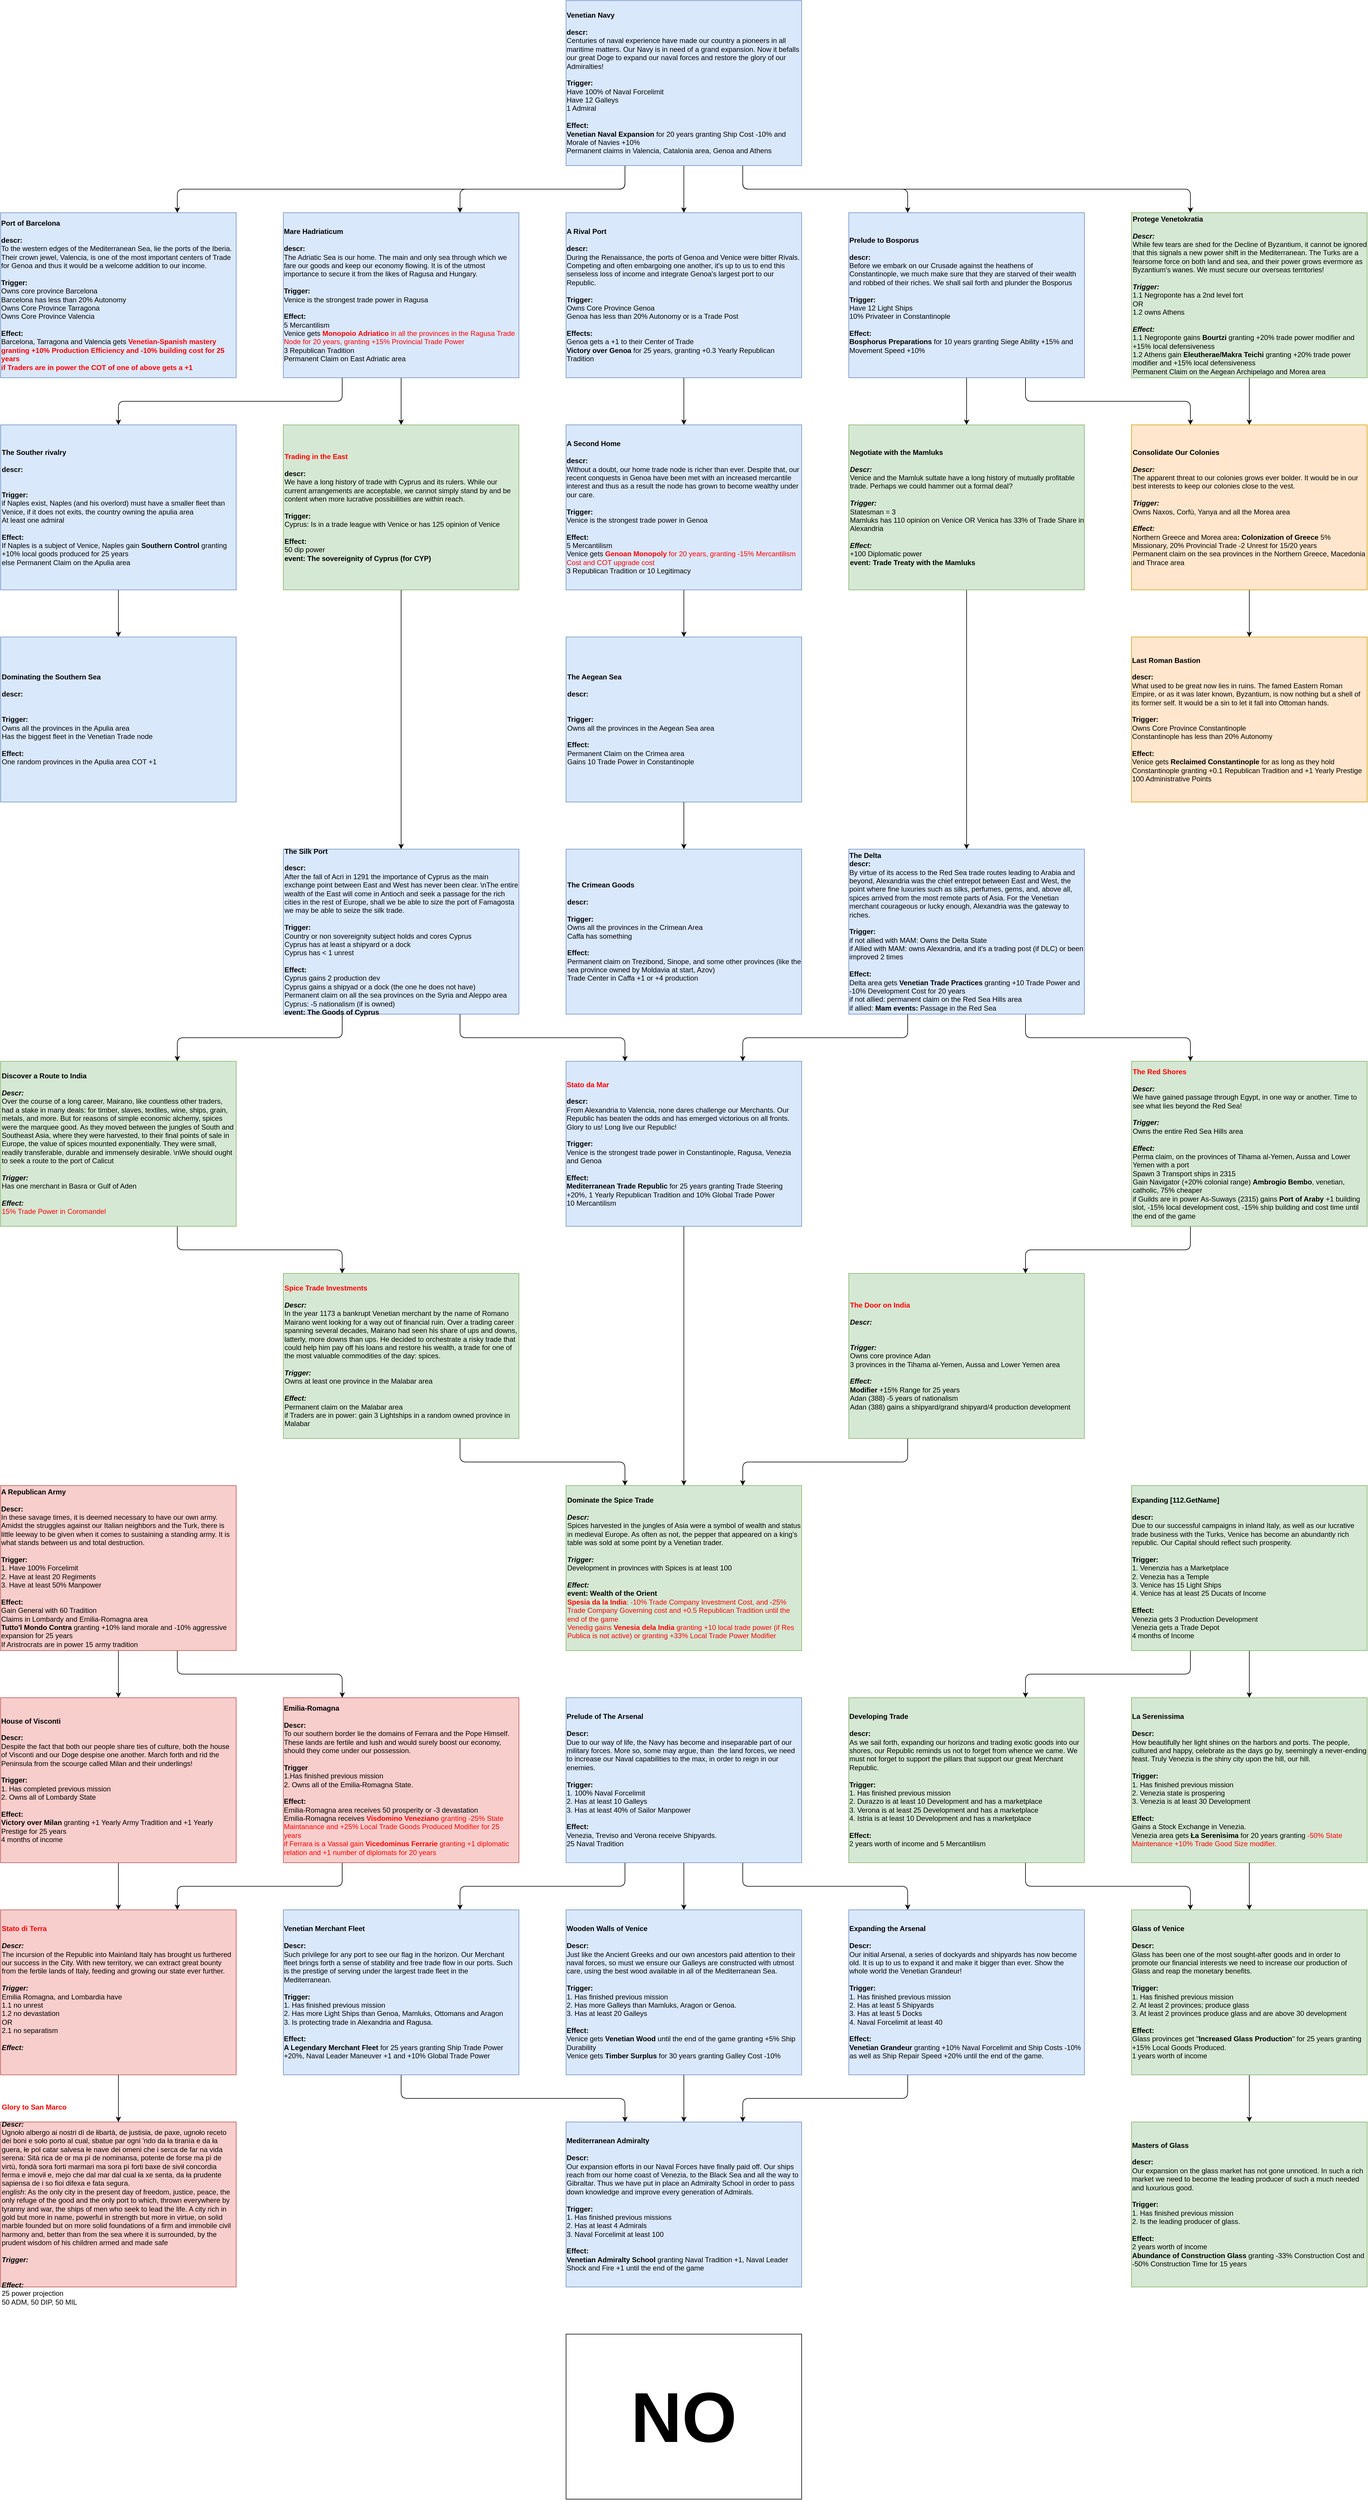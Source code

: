 <mxfile version="13.3.1" type="device" pages="3"><diagram id="4JabhKaW-H3P0D2r_hkA" name="Missions"><mxGraphModel dx="3249" dy="1166" grid="1" gridSize="10" guides="1" tooltips="0" connect="1" arrows="1" fold="1" page="1" pageScale="1" pageWidth="850" pageHeight="1100" math="0" shadow="0"><root><mxCell id="0"/><mxCell id="1" parent="0"/><mxCell id="ZNYNM8RccO7jdCuCPMHI-3" style="edgeStyle=orthogonalEdgeStyle;orthogonalLoop=1;jettySize=auto;html=1;exitX=0.25;exitY=1;exitDx=0;exitDy=0;fontSize=12;rounded=1;entryX=0.75;entryY=0;entryDx=0;entryDy=0;" parent="1" source="0lUas-sj8SwPPPNGlS8K-108" target="0lUas-sj8SwPPPNGlS8K-127" edge="1"><mxGeometry relative="1" as="geometry"/></mxCell><mxCell id="CB96lxmjxPIvGHsrmRh3-4" value="" style="edgeStyle=orthogonalEdgeStyle;orthogonalLoop=1;jettySize=auto;html=1;rounded=1;exitX=0.25;exitY=1;exitDx=0;exitDy=0;entryX=0.75;entryY=0;entryDx=0;entryDy=0;" parent="1" source="0lUas-sj8SwPPPNGlS8K-108" target="0lUas-sj8SwPPPNGlS8K-111" edge="1"><mxGeometry relative="1" as="geometry"><mxPoint x="680" y="280" as="sourcePoint"/></mxGeometry></mxCell><mxCell id="TgZ6IRNhTgsDrMYOoYCD-7" style="edgeStyle=orthogonalEdgeStyle;rounded=1;orthogonalLoop=1;jettySize=auto;html=1;exitX=0.75;exitY=1;exitDx=0;exitDy=0;entryX=0.25;entryY=0;entryDx=0;entryDy=0;" parent="1" source="0lUas-sj8SwPPPNGlS8K-108" target="TgZ6IRNhTgsDrMYOoYCD-6" edge="1"><mxGeometry relative="1" as="geometry"/></mxCell><mxCell id="c7m-Tlyf6YdSn7OkusTF-13" style="edgeStyle=orthogonalEdgeStyle;rounded=1;orthogonalLoop=1;jettySize=auto;html=1;exitX=0.75;exitY=1;exitDx=0;exitDy=0;entryX=0.25;entryY=0;entryDx=0;entryDy=0;" parent="1" source="0lUas-sj8SwPPPNGlS8K-108" target="3g2lXHRPvI4WCyFeGHNF-1" edge="1"><mxGeometry relative="1" as="geometry"/></mxCell><mxCell id="c7m-Tlyf6YdSn7OkusTF-19" style="edgeStyle=orthogonalEdgeStyle;rounded=1;orthogonalLoop=1;jettySize=auto;html=1;exitX=0.5;exitY=1;exitDx=0;exitDy=0;" parent="1" source="0lUas-sj8SwPPPNGlS8K-108" target="0lUas-sj8SwPPPNGlS8K-122" edge="1"><mxGeometry relative="1" as="geometry"/></mxCell><mxCell id="0lUas-sj8SwPPPNGlS8K-108" value="&lt;div style=&quot;text-align: left ; font-size: 12px&quot;&gt;&lt;span style=&quot;font-size: 12px&quot;&gt;&lt;b&gt;Venetian Navy&lt;/b&gt;&lt;/span&gt;&lt;/div&gt;&lt;div style=&quot;text-align: left ; font-size: 12px&quot;&gt;&lt;span style=&quot;font-size: 12px&quot;&gt;&lt;br&gt;&lt;/span&gt;&lt;/div&gt;&lt;div style=&quot;text-align: left ; font-size: 12px&quot;&gt;&lt;span style=&quot;font-size: 12px&quot;&gt;&lt;b&gt;descr:&lt;/b&gt;&lt;/span&gt;&lt;/div&gt;&lt;div style=&quot;text-align: left ; font-size: 12px&quot;&gt;&lt;span style=&quot;font-size: 12px&quot;&gt;Centuries of naval experience have made our country a pioneers in all maritime matters. Our Navy is in need of a grand expansion. Now it befalls our great Doge to expand our naval forces and restore the glory of our Admiralties!&lt;/span&gt;&lt;/div&gt;&lt;div style=&quot;text-align: left ; font-size: 12px&quot;&gt;&lt;span style=&quot;font-size: 12px&quot;&gt;&lt;br style=&quot;font-size: 12px&quot;&gt;&lt;/span&gt;&lt;/div&gt;&lt;div style=&quot;text-align: left ; font-size: 12px&quot;&gt;&lt;span style=&quot;font-size: 12px&quot;&gt;&lt;b&gt;Trigger:&lt;/b&gt;&lt;/span&gt;&lt;/div&gt;&lt;div style=&quot;text-align: left ; font-size: 12px&quot;&gt;&lt;span style=&quot;font-size: 12px&quot;&gt;Have 100% of Naval Forcelimit&lt;/span&gt;&lt;/div&gt;&lt;div style=&quot;text-align: left ; font-size: 12px&quot;&gt;&lt;span style=&quot;font-size: 12px&quot;&gt;Have 12 Galleys&lt;/span&gt;&lt;/div&gt;&lt;div style=&quot;text-align: left ; font-size: 12px&quot;&gt;&lt;span style=&quot;font-size: 12px&quot;&gt;1 Admiral&lt;/span&gt;&lt;/div&gt;&lt;div style=&quot;text-align: left ; font-size: 12px&quot;&gt;&lt;span style=&quot;font-size: 12px&quot;&gt;&lt;br style=&quot;font-size: 12px&quot;&gt;&lt;/span&gt;&lt;/div&gt;&lt;div style=&quot;text-align: left ; font-size: 12px&quot;&gt;&lt;span style=&quot;font-size: 12px&quot;&gt;&lt;b&gt;Effect:&lt;/b&gt;&lt;/span&gt;&lt;/div&gt;&lt;div style=&quot;text-align: left ; font-size: 12px&quot;&gt;&lt;span style=&quot;font-size: 12px&quot;&gt;&lt;b&gt;Venetian Naval Expansion&lt;/b&gt;&amp;nbsp;for 20 years granting Ship Cost -10% and Morale of Navies +10%&lt;/span&gt;&lt;/div&gt;&lt;div style=&quot;text-align: left ; font-size: 12px&quot;&gt;&lt;span style=&quot;font-size: 12px&quot;&gt;Permanent claims in Valencia, Catalonia area, Genoa and Athens&lt;/span&gt;&lt;/div&gt;" style="rounded=0;whiteSpace=wrap;html=1;fillColor=#dae8fc;strokeColor=#6c8ebf;fontSize=12;" parent="1" vertex="1"><mxGeometry x="960" width="400" height="280" as="geometry"/></mxCell><mxCell id="3BLuT-HYUr6rmE_8greX-2" style="edgeStyle=orthogonalEdgeStyle;rounded=1;orthogonalLoop=1;jettySize=auto;html=1;" parent="1" source="CB96lxmjxPIvGHsrmRh3-3" target="CB96lxmjxPIvGHsrmRh3-6" edge="1"><mxGeometry relative="1" as="geometry"><mxPoint x="590" y="1400" as="sourcePoint"/></mxGeometry></mxCell><mxCell id="CB96lxmjxPIvGHsrmRh3-3" value="&lt;div style=&quot;font-size: 12px&quot;&gt;&lt;span style=&quot;font-size: 12px&quot;&gt;&lt;b&gt;The Souther rivalry&lt;/b&gt;&lt;/span&gt;&lt;/div&gt;&lt;div style=&quot;font-size: 12px&quot;&gt;&lt;span style=&quot;font-size: 12px&quot;&gt;&lt;br&gt;&lt;/span&gt;&lt;/div&gt;&lt;div style=&quot;font-size: 12px&quot;&gt;&lt;span style=&quot;font-size: 12px&quot;&gt;&lt;b&gt;descr:&lt;/b&gt;&lt;/span&gt;&lt;/div&gt;&lt;div style=&quot;font-size: 12px&quot;&gt;&lt;br&gt;&lt;/div&gt;&lt;div style=&quot;font-size: 12px&quot;&gt;&lt;span style=&quot;font-size: 12px&quot;&gt;&lt;br style=&quot;font-size: 12px&quot;&gt;&lt;/span&gt;&lt;/div&gt;&lt;div style=&quot;font-size: 12px&quot;&gt;&lt;span style=&quot;font-size: 12px&quot;&gt;&lt;b&gt;Trigger:&lt;/b&gt;&lt;/span&gt;&lt;/div&gt;&lt;div style=&quot;font-size: 12px&quot;&gt;&lt;span&gt;if Naples exist, Naples (and his overlord) must have a smaller fleet than Venice, if it does not exits, the country owning the apulia area&lt;/span&gt;&lt;br&gt;&lt;/div&gt;&lt;div style=&quot;font-size: 12px&quot;&gt;&lt;span&gt;At least one admiral&lt;/span&gt;&lt;/div&gt;&lt;div style=&quot;font-size: 12px&quot;&gt;&lt;span style=&quot;font-size: 12px&quot;&gt;&lt;br style=&quot;font-size: 12px&quot;&gt;&lt;/span&gt;&lt;/div&gt;&lt;div style=&quot;font-size: 12px&quot;&gt;&lt;span style=&quot;font-size: 12px&quot;&gt;&lt;b&gt;Effect:&lt;/b&gt;&lt;/span&gt;&lt;/div&gt;&lt;div style=&quot;font-size: 12px&quot;&gt;If Naples is a subject of Venice, Naples gain &lt;b&gt;Southern Control&lt;/b&gt;&amp;nbsp;granting +10% local goods produced for 25 years&lt;/div&gt;&lt;div style=&quot;font-size: 12px&quot;&gt;else Permanent Claim on the Apulia area&lt;/div&gt;" style="rounded=0;whiteSpace=wrap;html=1;fillColor=#dae8fc;strokeColor=#6c8ebf;fontSize=12;align=left;" parent="1" vertex="1"><mxGeometry y="720" width="400" height="280" as="geometry"/></mxCell><mxCell id="CB96lxmjxPIvGHsrmRh3-6" value="&lt;div style=&quot;font-size: 12px&quot;&gt;&lt;span style=&quot;font-size: 12px&quot;&gt;&lt;b&gt;Dominating the Southern Sea&lt;/b&gt;&lt;/span&gt;&lt;/div&gt;&lt;div style=&quot;font-size: 12px&quot;&gt;&lt;span style=&quot;font-size: 12px&quot;&gt;&lt;br&gt;&lt;/span&gt;&lt;/div&gt;&lt;div style=&quot;font-size: 12px&quot;&gt;&lt;span style=&quot;font-size: 12px&quot;&gt;&lt;b&gt;descr:&lt;/b&gt;&lt;/span&gt;&lt;/div&gt;&lt;div style=&quot;font-size: 12px&quot;&gt;&lt;br&gt;&lt;/div&gt;&lt;div style=&quot;font-size: 12px&quot;&gt;&lt;span style=&quot;font-size: 12px&quot;&gt;&lt;br style=&quot;font-size: 12px&quot;&gt;&lt;/span&gt;&lt;/div&gt;&lt;div style=&quot;font-size: 12px&quot;&gt;&lt;span style=&quot;font-size: 12px&quot;&gt;&lt;b&gt;Trigger:&lt;/b&gt;&lt;/span&gt;&lt;/div&gt;&lt;div style=&quot;font-size: 12px&quot;&gt;Owns all the provinces in the Apulia area&lt;/div&gt;&lt;div style=&quot;font-size: 12px&quot;&gt;Has the biggest fleet in the Venetian Trade node&lt;span style=&quot;font-size: 12px&quot;&gt;&lt;br style=&quot;font-size: 12px&quot;&gt;&lt;/span&gt;&lt;/div&gt;&lt;div style=&quot;font-size: 12px&quot;&gt;&lt;br&gt;&lt;/div&gt;&lt;div style=&quot;font-size: 12px&quot;&gt;&lt;span style=&quot;font-size: 12px&quot;&gt;&lt;b&gt;Effect:&lt;/b&gt;&lt;/span&gt;&lt;/div&gt;&lt;div style=&quot;font-size: 12px&quot;&gt;One random provinces in the Apulia area COT +1&lt;/div&gt;" style="rounded=0;whiteSpace=wrap;html=1;fillColor=#dae8fc;strokeColor=#6c8ebf;fontSize=12;align=left;" parent="1" vertex="1"><mxGeometry y="1080" width="400" height="280" as="geometry"/></mxCell><mxCell id="fhqF3uTZAqF2q7fjCK12-5" style="edgeStyle=orthogonalEdgeStyle;rounded=1;orthogonalLoop=1;jettySize=auto;html=1;exitX=0.5;exitY=1;exitDx=0;exitDy=0;" parent="1" source="3g2lXHRPvI4WCyFeGHNF-1" target="QLZeWVytAORvfaBZ3Up2-6" edge="1"><mxGeometry relative="1" as="geometry"/></mxCell><mxCell id="fhqF3uTZAqF2q7fjCK12-6" style="edgeStyle=orthogonalEdgeStyle;rounded=1;orthogonalLoop=1;jettySize=auto;html=1;exitX=0.75;exitY=1;exitDx=0;exitDy=0;entryX=0.25;entryY=0;entryDx=0;entryDy=0;" parent="1" source="3g2lXHRPvI4WCyFeGHNF-1" target="TgZ6IRNhTgsDrMYOoYCD-10" edge="1"><mxGeometry relative="1" as="geometry"/></mxCell><mxCell id="3g2lXHRPvI4WCyFeGHNF-1" value="&lt;div style=&quot;text-align: left ; font-size: 12px&quot;&gt;&lt;span style=&quot;font-size: 12px&quot;&gt;&lt;b&gt;Prelude to Bosporus&lt;/b&gt;&lt;/span&gt;&lt;/div&gt;&lt;div style=&quot;text-align: left ; font-size: 12px&quot;&gt;&lt;span style=&quot;font-size: 12px&quot;&gt;&lt;br&gt;&lt;/span&gt;&lt;/div&gt;&lt;div style=&quot;text-align: left ; font-size: 12px&quot;&gt;&lt;span style=&quot;font-size: 12px&quot;&gt;&lt;b&gt;descr:&lt;/b&gt;&lt;/span&gt;&lt;/div&gt;&lt;div style=&quot;text-align: left ; font-size: 12px&quot;&gt;Before we embark on our Crusade against the heathens of Constantinople, we much make sure that they are starved of their wealth and robbed of their riches. We shall sail forth and plunder the Bosporus&lt;/div&gt;&lt;div style=&quot;text-align: left ; font-size: 12px&quot;&gt;&lt;br&gt;&lt;/div&gt;&lt;div style=&quot;text-align: left ; font-size: 12px&quot;&gt;&lt;span style=&quot;font-size: 12px&quot;&gt;&lt;b&gt;Trigger:&lt;/b&gt;&lt;/span&gt;&lt;/div&gt;&lt;div style=&quot;text-align: left ; font-size: 12px&quot;&gt;&lt;span style=&quot;font-size: 12px&quot;&gt;Have 12 Light Ships&lt;/span&gt;&lt;/div&gt;&lt;div style=&quot;text-align: left ; font-size: 12px&quot;&gt;&lt;span style=&quot;font-size: 12px&quot;&gt;10% Privateer in Constantinople&lt;/span&gt;&lt;/div&gt;&lt;div style=&quot;text-align: left ; font-size: 12px&quot;&gt;&lt;span style=&quot;font-size: 12px&quot;&gt;&lt;br style=&quot;font-size: 12px&quot;&gt;&lt;/span&gt;&lt;/div&gt;&lt;div style=&quot;text-align: left ; font-size: 12px&quot;&gt;&lt;span style=&quot;font-size: 12px&quot;&gt;&lt;b&gt;Effect:&lt;/b&gt;&lt;/span&gt;&lt;/div&gt;&lt;div style=&quot;text-align: left ; font-size: 12px&quot;&gt;&lt;span style=&quot;font-size: 12px&quot;&gt;&lt;b&gt;Bosphorus Preparations&amp;nbsp;&lt;/b&gt;for 10 years granting Siege Ability +15% and Movement Speed +10%&lt;/span&gt;&lt;/div&gt;" style="rounded=0;whiteSpace=wrap;html=1;fillColor=#dae8fc;strokeColor=#6c8ebf;fontSize=12;" parent="1" vertex="1"><mxGeometry x="1440" y="360" width="400" height="280" as="geometry"/></mxCell><mxCell id="O5Ubh8EVKJSanP-5AXp_-7" value="" style="edgeStyle=orthogonalEdgeStyle;rounded=1;orthogonalLoop=1;jettySize=auto;html=1;fontSize=120;" parent="1" source="O5Ubh8EVKJSanP-5AXp_-5" target="CB96lxmjxPIvGHsrmRh3-31" edge="1"><mxGeometry relative="1" as="geometry"/></mxCell><mxCell id="O5Ubh8EVKJSanP-5AXp_-5" value="&lt;div style=&quot;font-size: 12px&quot;&gt;&lt;b&gt;&lt;font color=&quot;#ff0000&quot;&gt;Trading in the East&lt;/font&gt;&lt;/b&gt;&lt;/div&gt;&lt;div style=&quot;font-size: 12px&quot;&gt;&lt;span style=&quot;font-size: 12px&quot;&gt;&lt;br&gt;&lt;/span&gt;&lt;/div&gt;&lt;div style=&quot;font-size: 12px&quot;&gt;&lt;span style=&quot;font-size: 12px&quot;&gt;&lt;b&gt;descr:&lt;/b&gt;&lt;/span&gt;&lt;/div&gt;&lt;div&gt;We have a long history of trade with Cyprus and its rulers. While our current arrangements are acceptable, we cannot simply stand by and be content when more lucrative possibilities are within reach.&lt;br&gt;&lt;/div&gt;&lt;div style=&quot;font-size: 12px&quot;&gt;&lt;br&gt;&lt;/div&gt;&lt;div style=&quot;font-size: 12px&quot;&gt;&lt;span style=&quot;font-size: 12px&quot;&gt;&lt;b&gt;Trigger:&lt;/b&gt;&lt;/span&gt;&lt;/div&gt;&lt;div style=&quot;font-size: 12px&quot;&gt;Cyprus: Is in a trade league with Venice or has 125 opinion of Venice&lt;/div&gt;&lt;div style=&quot;font-size: 12px&quot;&gt;&lt;span style=&quot;font-size: 12px&quot;&gt;&lt;br style=&quot;font-size: 12px&quot;&gt;&lt;/span&gt;&lt;/div&gt;&lt;div style=&quot;font-size: 12px&quot;&gt;&lt;span style=&quot;font-size: 12px&quot;&gt;&lt;b&gt;Effect:&lt;/b&gt;&lt;/span&gt;&lt;/div&gt;&lt;div style=&quot;font-size: 12px&quot;&gt;50 dip power&lt;/div&gt;&lt;div style=&quot;font-size: 12px&quot;&gt;&lt;b&gt;event: The sovereignity of Cyprus (for CYP)&lt;/b&gt;&lt;br&gt;&lt;/div&gt;" style="rounded=0;whiteSpace=wrap;html=1;fillColor=#d5e8d4;strokeColor=#82b366;fontSize=12;align=left;" parent="1" vertex="1"><mxGeometry x="480" y="720" width="400" height="280" as="geometry"/></mxCell><mxCell id="ScVgMR7f1Pzw64fxV8ug-3" style="edgeStyle=orthogonalEdgeStyle;rounded=1;orthogonalLoop=1;jettySize=auto;html=1;exitX=0.75;exitY=1;exitDx=0;exitDy=0;entryX=0.25;entryY=0;entryDx=0;entryDy=0;" parent="1" source="CB96lxmjxPIvGHsrmRh3-31" target="0lUas-sj8SwPPPNGlS8K-134" edge="1"><mxGeometry relative="1" as="geometry"/></mxCell><mxCell id="ScVgMR7f1Pzw64fxV8ug-4" style="edgeStyle=orthogonalEdgeStyle;rounded=1;orthogonalLoop=1;jettySize=auto;html=1;exitX=0.25;exitY=1;exitDx=0;exitDy=0;entryX=0.75;entryY=0;entryDx=0;entryDy=0;" parent="1" source="CB96lxmjxPIvGHsrmRh3-31" target="QLZeWVytAORvfaBZ3Up2-15" edge="1"><mxGeometry relative="1" as="geometry"/></mxCell><mxCell id="CB96lxmjxPIvGHsrmRh3-31" value="&lt;div style=&quot;font-size: 12px&quot;&gt;&lt;span style=&quot;font-size: 12px&quot;&gt;&lt;b&gt;The Silk Port&lt;/b&gt;&lt;/span&gt;&lt;/div&gt;&lt;div style=&quot;font-size: 12px&quot;&gt;&lt;span style=&quot;font-size: 12px&quot;&gt;&lt;br&gt;&lt;/span&gt;&lt;/div&gt;&lt;div style=&quot;font-size: 12px&quot;&gt;&lt;span style=&quot;font-size: 12px&quot;&gt;&lt;b&gt;descr:&lt;/b&gt;&lt;/span&gt;&lt;/div&gt;&lt;div style=&quot;font-size: 12px&quot;&gt;After the fall of Acri in 1291 the importance of Cyprus as the main exchange point between East and West has never been clear. \nThe entire wealth of the East will come in Antioch and seek a passage for the rich cities in the rest of Europe, shall we be able to size the port of Famagosta we may be able to seize the silk trade.&lt;br&gt;&lt;/div&gt;&lt;div style=&quot;font-size: 12px&quot;&gt;&lt;br&gt;&lt;/div&gt;&lt;div style=&quot;font-size: 12px&quot;&gt;&lt;span style=&quot;font-size: 12px&quot;&gt;&lt;b&gt;Trigger:&lt;/b&gt;&lt;/span&gt;&lt;/div&gt;&lt;div style=&quot;font-size: 12px&quot;&gt;&lt;span&gt;Country or non sovereignity subject holds and cores Cyprus&amp;nbsp;&lt;/span&gt;&lt;/div&gt;&lt;div style=&quot;font-size: 12px&quot;&gt;&lt;span&gt;Cyprus has at least a&amp;nbsp;shipyard or a&amp;nbsp;dock&lt;/span&gt;&lt;br&gt;&lt;/div&gt;&lt;div style=&quot;font-size: 12px&quot;&gt;Cyprus has &amp;lt; 1 unrest&lt;/div&gt;&lt;div style=&quot;font-size: 12px&quot;&gt;&lt;span style=&quot;font-size: 12px&quot;&gt;&lt;br style=&quot;font-size: 12px&quot;&gt;&lt;/span&gt;&lt;/div&gt;&lt;div style=&quot;font-size: 12px&quot;&gt;&lt;span style=&quot;font-size: 12px&quot;&gt;&lt;b&gt;Effect:&lt;/b&gt;&lt;/span&gt;&lt;/div&gt;&lt;div style=&quot;font-size: 12px&quot;&gt;Cyprus gains 2 production dev&lt;/div&gt;&lt;div style=&quot;font-size: 12px&quot;&gt;Cyprus gains a shipyad or a dock (the one he does not have)&lt;/div&gt;&lt;div style=&quot;font-size: 12px&quot;&gt;Permanent claim on all the sea provinces on the Syria and Aleppo area&lt;/div&gt;&lt;div style=&quot;font-size: 12px&quot;&gt;&lt;div&gt;&lt;font&gt;Cyprus: -5 nationalism (if is owned)&lt;/font&gt;&lt;/div&gt;&lt;div&gt;&lt;b&gt;event: The Goods of Cyprus&lt;/b&gt;&lt;/div&gt;&lt;/div&gt;" style="rounded=0;whiteSpace=wrap;html=1;fillColor=#dae8fc;strokeColor=#6c8ebf;fontSize=12;align=left;fontColor=#000000;" parent="1" vertex="1"><mxGeometry x="480" y="1440" width="400" height="280" as="geometry"/></mxCell><mxCell id="0lUas-sj8SwPPPNGlS8K-109" value="&lt;div style=&quot;text-align: left ; font-size: 12px&quot;&gt;&lt;span style=&quot;font-size: 12px&quot;&gt;&lt;b&gt;Last Roman Bastion&lt;/b&gt;&lt;/span&gt;&lt;/div&gt;&lt;div style=&quot;text-align: left ; font-size: 12px&quot;&gt;&lt;span style=&quot;font-size: 12px&quot;&gt;&lt;br&gt;&lt;/span&gt;&lt;/div&gt;&lt;div style=&quot;text-align: left ; font-size: 12px&quot;&gt;&lt;span style=&quot;font-size: 12px&quot;&gt;&lt;b&gt;descr:&lt;/b&gt;&lt;/span&gt;&lt;/div&gt;&lt;div style=&quot;text-align: left ; font-size: 12px&quot;&gt;&lt;span style=&quot;font-size: 12px&quot;&gt;What used to be great now lies in ruins. The famed Eastern Roman Empire, or as it was later known, Byzantium, is now nothing but a shell of its former self. It would be a sin to let it fall into Ottoman hands.&lt;/span&gt;&lt;/div&gt;&lt;div style=&quot;text-align: left ; font-size: 12px&quot;&gt;&lt;span style=&quot;font-size: 12px&quot;&gt;&lt;br style=&quot;font-size: 12px&quot;&gt;&lt;/span&gt;&lt;/div&gt;&lt;div style=&quot;text-align: left ; font-size: 12px&quot;&gt;&lt;span style=&quot;font-size: 12px&quot;&gt;&lt;b&gt;Trigger:&lt;/b&gt;&lt;/span&gt;&lt;/div&gt;&lt;div style=&quot;text-align: left ; font-size: 12px&quot;&gt;&lt;span&gt;Owns Core Province Constantinople&lt;/span&gt;&lt;br&gt;&lt;/div&gt;&lt;div style=&quot;text-align: left ; font-size: 12px&quot;&gt;Constantinople has less than 20% Autonomy&lt;/div&gt;&lt;div style=&quot;text-align: left ; font-size: 12px&quot;&gt;&lt;br style=&quot;font-size: 12px&quot;&gt;&lt;/div&gt;&lt;div style=&quot;text-align: left ; font-size: 12px&quot;&gt;&lt;b&gt;Effect:&lt;/b&gt;&lt;/div&gt;&lt;div style=&quot;text-align: left ; font-size: 12px&quot;&gt;Venice gets &lt;b&gt;Reclaimed Constantinople&lt;/b&gt;&amp;nbsp;for as long as they hold Constantinople granting +0.1 Republican Tradition and +1 Yearly Prestige&lt;/div&gt;&lt;div style=&quot;text-align: left ; font-size: 12px&quot;&gt;100 Administrative Points&lt;/div&gt;" style="rounded=0;whiteSpace=wrap;html=1;fillColor=#ffe6cc;strokeColor=#d79b00;fontSize=12;" parent="1" vertex="1"><mxGeometry x="1920" y="1080" width="400" height="280" as="geometry"/></mxCell><mxCell id="CB96lxmjxPIvGHsrmRh3-39" value="&lt;div style=&quot;font-size: 12px&quot;&gt;&lt;span style=&quot;font-size: 12px&quot;&gt;&lt;b&gt;The Crimean Goods&lt;/b&gt;&lt;/span&gt;&lt;/div&gt;&lt;div style=&quot;font-size: 12px&quot;&gt;&lt;span style=&quot;font-size: 12px&quot;&gt;&lt;br&gt;&lt;/span&gt;&lt;/div&gt;&lt;div style=&quot;font-size: 12px&quot;&gt;&lt;span style=&quot;font-size: 12px&quot;&gt;&lt;b&gt;descr:&lt;/b&gt;&lt;/span&gt;&lt;/div&gt;&lt;div style=&quot;font-size: 12px&quot;&gt;&lt;br&gt;&lt;/div&gt;&lt;div style=&quot;font-size: 12px&quot;&gt;&lt;span style=&quot;font-size: 12px&quot;&gt;&lt;b&gt;Trigger:&lt;/b&gt;&lt;/span&gt;&lt;/div&gt;&lt;div style=&quot;font-size: 12px&quot;&gt;&lt;span&gt;Owns all the provinces in the Crimean Area&lt;/span&gt;&lt;br&gt;&lt;/div&gt;&lt;div style=&quot;font-size: 12px&quot;&gt;Caffa has something&lt;/div&gt;&lt;div style=&quot;font-size: 12px&quot;&gt;&lt;br style=&quot;font-size: 12px&quot;&gt;&lt;/div&gt;&lt;div style=&quot;font-size: 12px&quot;&gt;&lt;b&gt;Effect:&lt;/b&gt;&lt;/div&gt;&lt;div style=&quot;font-size: 12px&quot;&gt;Permanent claim on Trezibond, Sinope, and some ot&lt;span&gt;her provinces (like the sea province owned by Moldavia at start, Azov)&lt;/span&gt;&lt;/div&gt;&lt;div style=&quot;font-size: 12px&quot;&gt;&lt;div&gt;Trade Center in Caffa +1 or +4 production&lt;/div&gt;&lt;/div&gt;" style="rounded=0;whiteSpace=wrap;html=1;fillColor=#dae8fc;strokeColor=#6c8ebf;fontSize=12;align=left;" parent="1" vertex="1"><mxGeometry x="960" y="1440" width="400" height="280" as="geometry"/></mxCell><mxCell id="3BLuT-HYUr6rmE_8greX-1" style="edgeStyle=orthogonalEdgeStyle;rounded=1;orthogonalLoop=1;jettySize=auto;html=1;exitX=0.25;exitY=1;exitDx=0;exitDy=0;" parent="1" source="0lUas-sj8SwPPPNGlS8K-111" target="CB96lxmjxPIvGHsrmRh3-3" edge="1"><mxGeometry relative="1" as="geometry"/></mxCell><mxCell id="qFCgwp5rQkHh04w05VZX-1" style="edgeStyle=orthogonalEdgeStyle;rounded=1;orthogonalLoop=1;jettySize=auto;html=1;fontSize=120;" parent="1" source="0lUas-sj8SwPPPNGlS8K-111" target="O5Ubh8EVKJSanP-5AXp_-5" edge="1"><mxGeometry relative="1" as="geometry"/></mxCell><mxCell id="0lUas-sj8SwPPPNGlS8K-111" value="&lt;div style=&quot;text-align: left ; font-size: 12px&quot;&gt;&lt;span style=&quot;font-size: 12px&quot;&gt;&lt;b&gt;Mare Hadriaticum&lt;/b&gt;&lt;/span&gt;&lt;/div&gt;&lt;div style=&quot;text-align: left ; font-size: 12px&quot;&gt;&lt;span style=&quot;font-size: 12px&quot;&gt;&lt;br&gt;&lt;/span&gt;&lt;/div&gt;&lt;div style=&quot;text-align: left ; font-size: 12px&quot;&gt;&lt;span style=&quot;font-size: 12px&quot;&gt;&lt;b&gt;descr:&lt;/b&gt;&lt;/span&gt;&lt;/div&gt;&lt;div style=&quot;text-align: left ; font-size: 12px&quot;&gt;&lt;span style=&quot;font-size: 12px&quot;&gt;The Adriatic Sea is our home. The main and only sea through which we fare our goods and keep our economy flowing. It is of the utmost importance to secure it from the likes of Ragusa and Hungary.&amp;nbsp;&lt;/span&gt;&lt;/div&gt;&lt;div style=&quot;text-align: left ; font-size: 12px&quot;&gt;&lt;span style=&quot;font-size: 12px&quot;&gt;&lt;br style=&quot;font-size: 12px&quot;&gt;&lt;/span&gt;&lt;/div&gt;&lt;div style=&quot;text-align: left ; font-size: 12px&quot;&gt;&lt;span style=&quot;font-size: 12px&quot;&gt;&lt;b&gt;Trigger:&lt;/b&gt;&lt;/span&gt;&lt;/div&gt;&lt;div style=&quot;text-align: left ; font-size: 12px&quot;&gt;&lt;span&gt;Venice is the strongest trade power in Ragusa&lt;/span&gt;&lt;br&gt;&lt;/div&gt;&lt;div style=&quot;text-align: left ; font-size: 12px&quot;&gt;&lt;span style=&quot;font-size: 12px&quot;&gt;&lt;br style=&quot;font-size: 12px&quot;&gt;&lt;/span&gt;&lt;/div&gt;&lt;div style=&quot;text-align: left ; font-size: 12px&quot;&gt;&lt;span style=&quot;font-size: 12px&quot;&gt;&lt;b&gt;Effect:&lt;/b&gt;&lt;/span&gt;&lt;/div&gt;&lt;div style=&quot;text-align: left ; font-size: 12px&quot;&gt;&lt;span style=&quot;font-size: 12px&quot;&gt;5 Mercantilism&lt;/span&gt;&lt;/div&gt;&lt;div style=&quot;text-align: left&quot;&gt;Venice gets&amp;nbsp;&lt;font color=&quot;#ff0000&quot;&gt;&lt;b&gt;Monopoio&lt;/b&gt;&lt;b style=&quot;font-size: 12px&quot;&gt;&amp;nbsp;Adriatico&lt;/b&gt;&lt;/font&gt;&amp;nbsp;&lt;font color=&quot;#ff0000&quot; style=&quot;font-size: 12px&quot;&gt;in all the provinces in the Ragusa Trade Node for 20 years, granting +15% Provincial Trade Power&lt;/font&gt;&lt;/div&gt;&lt;div style=&quot;text-align: left ; font-size: 12px&quot;&gt;&lt;span style=&quot;font-size: 12px&quot;&gt;3 Republican Tradition&lt;/span&gt;&lt;/div&gt;&lt;div style=&quot;text-align: left ; font-size: 12px&quot;&gt;Permanent Claim on East Adriatic area&lt;span style=&quot;font-size: 12px&quot;&gt;&lt;br&gt;&lt;/span&gt;&lt;/div&gt;" style="rounded=0;whiteSpace=wrap;html=1;fillColor=#dae8fc;strokeColor=#6c8ebf;fontSize=12;" parent="1" vertex="1"><mxGeometry x="480" y="360" width="400" height="280" as="geometry"/></mxCell><mxCell id="0lUas-sj8SwPPPNGlS8K-129" style="edgeStyle=orthogonalEdgeStyle;html=1;entryX=0.5;entryY=0;jettySize=auto;orthogonalLoop=1;fontSize=12;rounded=1;" parent="1" source="0lUas-sj8SwPPPNGlS8K-122" target="0lUas-sj8SwPPPNGlS8K-128" edge="1"><mxGeometry relative="1" as="geometry"/></mxCell><mxCell id="0lUas-sj8SwPPPNGlS8K-122" value="&lt;div style=&quot;text-align: left ; font-size: 12px&quot;&gt;&lt;span style=&quot;font-size: 12px&quot;&gt;&lt;b&gt;A Rival Port&lt;/b&gt;&lt;/span&gt;&lt;/div&gt;&lt;div style=&quot;text-align: left ; font-size: 12px&quot;&gt;&lt;span style=&quot;font-size: 12px&quot;&gt;&lt;br&gt;&lt;/span&gt;&lt;/div&gt;&lt;div style=&quot;text-align: left ; font-size: 12px&quot;&gt;&lt;span style=&quot;font-size: 12px&quot;&gt;&lt;b&gt;descr:&lt;/b&gt;&lt;/span&gt;&lt;/div&gt;&lt;div style=&quot;text-align: left ; font-size: 12px&quot;&gt;&lt;span style=&quot;font-size: 12px&quot;&gt;During the Renaissance, the ports of Genoa and Venice were bitter Rivals. Competing and often embargoing one another, it's up to us to end this senseless loss of income and integrate Genoa's largest port to our Republic.&lt;/span&gt;&lt;/div&gt;&lt;div style=&quot;text-align: left ; font-size: 12px&quot;&gt;&lt;span style=&quot;font-size: 12px&quot;&gt;&lt;br style=&quot;font-size: 12px&quot;&gt;&lt;/span&gt;&lt;/div&gt;&lt;div style=&quot;text-align: left ; font-size: 12px&quot;&gt;&lt;span style=&quot;font-size: 12px&quot;&gt;&lt;b&gt;Trigger:&lt;/b&gt;&lt;/span&gt;&lt;/div&gt;&lt;div style=&quot;text-align: left ; font-size: 12px&quot;&gt;&lt;span&gt;Owns Core Province Genoa&lt;/span&gt;&lt;br&gt;&lt;/div&gt;&lt;div style=&quot;text-align: left ; font-size: 12px&quot;&gt;&lt;span style=&quot;font-size: 12px&quot;&gt;Genoa has less than 20% Autonomy&lt;font&gt; or is a Trade Post&lt;/font&gt;&lt;/span&gt;&lt;/div&gt;&lt;div style=&quot;text-align: left ; font-size: 12px&quot;&gt;&lt;span style=&quot;font-size: 12px&quot;&gt;&lt;br style=&quot;font-size: 12px&quot;&gt;&lt;/span&gt;&lt;/div&gt;&lt;div style=&quot;text-align: left ; font-size: 12px&quot;&gt;&lt;span style=&quot;font-size: 12px&quot;&gt;&lt;b&gt;Effects:&lt;/b&gt;&lt;/span&gt;&lt;/div&gt;&lt;div style=&quot;text-align: left ; font-size: 12px&quot;&gt;&lt;span style=&quot;font-size: 12px&quot;&gt;Genoa gets a +1 to their Center of Trade&lt;/span&gt;&lt;/div&gt;&lt;div style=&quot;text-align: left ; font-size: 12px&quot;&gt;&lt;span style=&quot;font-size: 12px&quot;&gt;&lt;b&gt;Victory over Genoa&lt;/b&gt; for 25 years, granting +0.3 Yearly Republican Tradition&lt;/span&gt;&lt;/div&gt;" style="rounded=0;whiteSpace=wrap;html=1;fillColor=#dae8fc;strokeColor=#6c8ebf;fontSize=12;fontColor=#000000;" parent="1" vertex="1"><mxGeometry x="960" y="360" width="400" height="280" as="geometry"/></mxCell><mxCell id="0lUas-sj8SwPPPNGlS8K-127" value="&lt;div style=&quot;text-align: left&quot;&gt;&lt;span&gt;&lt;b&gt;Port of Barcelona&lt;/b&gt;&lt;/span&gt;&lt;/div&gt;&lt;div style=&quot;text-align: left&quot;&gt;&lt;span&gt;&lt;br&gt;&lt;/span&gt;&lt;/div&gt;&lt;div style=&quot;text-align: left&quot;&gt;&lt;b&gt;descr:&lt;/b&gt;&lt;/div&gt;&lt;div style=&quot;text-align: left&quot;&gt;To the western edges of the Mediterranean Sea, lie the ports of the Iberia. Their crown jewel, Valencia, is one of the most important centers of Trade for Genoa and thus it would be a welcome addition to our income.&lt;/div&gt;&lt;div style=&quot;text-align: left&quot;&gt;&lt;span&gt;&lt;br&gt;&lt;/span&gt;&lt;/div&gt;&lt;div style=&quot;text-align: left&quot;&gt;&lt;span&gt;&lt;b&gt;Trigger:&lt;/b&gt;&lt;/span&gt;&lt;/div&gt;&lt;div style=&quot;text-align: left&quot;&gt;&lt;span&gt;Owns core province Barcelona&lt;/span&gt;&lt;br&gt;&lt;/div&gt;&lt;div style=&quot;text-align: left&quot;&gt;Barcelona has less than 20% Autonomy&lt;/div&gt;&lt;div style=&quot;text-align: left&quot;&gt;&lt;div&gt;Owns Core Province Tarragona&lt;br&gt;&lt;/div&gt;&lt;div&gt;Owns Core Province Valencia&lt;/div&gt;&lt;/div&gt;&lt;div style=&quot;text-align: left&quot;&gt;&lt;br&gt;&lt;/div&gt;&lt;div style=&quot;text-align: left&quot;&gt;&lt;b&gt;Effect:&lt;/b&gt;&lt;/div&gt;&lt;div style=&quot;text-align: left&quot;&gt;Barcelona, Tarragona and Valencia gets&amp;nbsp;&lt;b style=&quot;color: rgb(255 , 0 , 0)&quot;&gt;Venetian-Spanish&amp;nbsp;&lt;/b&gt;&lt;b style=&quot;color: rgb(255 , 0 , 0)&quot;&gt;mastery granting +10% Production Efficiency and -10% building cost for 25 years&lt;/b&gt;&lt;/div&gt;&lt;div style=&quot;text-align: left&quot;&gt;&lt;b style=&quot;color: rgb(255 , 0 , 0)&quot;&gt;if Traders are in power the COT of one of above gets a +1&lt;/b&gt;&lt;/div&gt;" style="rounded=0;whiteSpace=wrap;html=1;fillColor=#dae8fc;strokeColor=#6c8ebf;" parent="1" vertex="1"><mxGeometry y="360" width="400" height="280" as="geometry"/></mxCell><mxCell id="fhqF3uTZAqF2q7fjCK12-10" style="edgeStyle=orthogonalEdgeStyle;rounded=1;orthogonalLoop=1;jettySize=auto;html=1;exitX=0.5;exitY=1;exitDx=0;exitDy=0;" parent="1" source="0lUas-sj8SwPPPNGlS8K-128" target="fhqF3uTZAqF2q7fjCK12-7" edge="1"><mxGeometry relative="1" as="geometry"/></mxCell><mxCell id="0lUas-sj8SwPPPNGlS8K-128" value="&lt;div style=&quot;text-align: left ; font-size: 12px&quot;&gt;&lt;span style=&quot;font-size: 12px&quot;&gt;&lt;b&gt;A Second Home&lt;/b&gt;&lt;/span&gt;&lt;/div&gt;&lt;div style=&quot;text-align: left ; font-size: 12px&quot;&gt;&lt;span style=&quot;font-size: 12px&quot;&gt;&lt;br&gt;&lt;/span&gt;&lt;/div&gt;&lt;div style=&quot;text-align: left ; font-size: 12px&quot;&gt;&lt;span style=&quot;font-size: 12px&quot;&gt;&lt;b&gt;descr:&lt;/b&gt;&lt;/span&gt;&lt;/div&gt;&lt;div style=&quot;text-align: left ; font-size: 12px&quot;&gt;&lt;span style=&quot;font-size: 12px&quot;&gt;Without a doubt, our home trade node is richer than ever. Despite that, our recent conquests in Genoa have been met with an increased mercantile interest and thus as a result the node has grown to become wealthy under our care.&lt;/span&gt;&lt;/div&gt;&lt;div style=&quot;text-align: left ; font-size: 12px&quot;&gt;&lt;span style=&quot;font-size: 12px&quot;&gt;&lt;br style=&quot;font-size: 12px&quot;&gt;&lt;/span&gt;&lt;/div&gt;&lt;div style=&quot;text-align: left ; font-size: 12px&quot;&gt;&lt;b&gt;Trigger:&lt;/b&gt;&lt;/div&gt;&lt;div style=&quot;text-align: left ; font-size: 12px&quot;&gt;&lt;span&gt;Venice is the strongest trade power in Genoa&lt;/span&gt;&lt;br&gt;&lt;/div&gt;&lt;div style=&quot;text-align: left ; font-size: 12px&quot;&gt;&lt;br style=&quot;font-size: 12px&quot;&gt;&lt;/div&gt;&lt;div style=&quot;text-align: left ; font-size: 12px&quot;&gt;&lt;b&gt;Effect:&lt;/b&gt;&lt;/div&gt;&lt;div style=&quot;text-align: left ; font-size: 12px&quot;&gt;5 Mercantilism&lt;/div&gt;&lt;div style=&quot;text-align: left ; font-size: 12px&quot;&gt;Venice gets &lt;font color=&quot;#ff0000&quot;&gt;&lt;b&gt;Genoan Monopoly&lt;/b&gt;&amp;nbsp;for 20 years, granting -15% Mercantilism Cost and COT upgrade cost&lt;/font&gt;&lt;/div&gt;&lt;div style=&quot;text-align: left ; font-size: 12px&quot;&gt;3 Republican Tradition or 10 Legitimacy&lt;/div&gt;" style="rounded=0;whiteSpace=wrap;html=1;fillColor=#dae8fc;strokeColor=#6c8ebf;fontSize=12;" parent="1" vertex="1"><mxGeometry x="960" y="720" width="400" height="280" as="geometry"/></mxCell><mxCell id="YTdS17oTi9aSPg0sy9nN-5" style="edgeStyle=orthogonalEdgeStyle;rounded=1;orthogonalLoop=1;jettySize=auto;html=1;exitX=0.5;exitY=1;exitDx=0;exitDy=0;" parent="1" source="0lUas-sj8SwPPPNGlS8K-134" target="QLZeWVytAORvfaBZ3Up2-13" edge="1"><mxGeometry relative="1" as="geometry"/></mxCell><mxCell id="0lUas-sj8SwPPPNGlS8K-134" value="&lt;div style=&quot;text-align: left ; font-size: 12px&quot;&gt;&lt;span style=&quot;font-size: 12px&quot;&gt;&lt;b&gt;&lt;font color=&quot;#ff0000&quot;&gt;Stato da Mar&lt;/font&gt;&lt;/b&gt;&lt;/span&gt;&lt;/div&gt;&lt;div style=&quot;text-align: left ; font-size: 12px&quot;&gt;&lt;span style=&quot;font-size: 12px&quot;&gt;&lt;br&gt;&lt;/span&gt;&lt;/div&gt;&lt;div style=&quot;text-align: left ; font-size: 12px&quot;&gt;&lt;span style=&quot;font-size: 12px&quot;&gt;&lt;b&gt;descr:&lt;/b&gt;&lt;/span&gt;&lt;/div&gt;&lt;div style=&quot;text-align: left ; font-size: 12px&quot;&gt;&lt;span style=&quot;font-size: 12px&quot;&gt;From Alexandria to Valencia, none dares challenge our Merchants. Our Republic has beaten the odds and has emerged victorious on all fronts. Glory to us! Long live our Republic!&lt;/span&gt;&lt;/div&gt;&lt;div style=&quot;text-align: left ; font-size: 12px&quot;&gt;&lt;span style=&quot;font-size: 12px&quot;&gt;&lt;br style=&quot;font-size: 12px&quot;&gt;&lt;/span&gt;&lt;/div&gt;&lt;div style=&quot;text-align: left ; font-size: 12px&quot;&gt;&lt;span style=&quot;font-size: 12px&quot;&gt;&lt;b&gt;Trigger:&lt;/b&gt;&lt;/span&gt;&lt;/div&gt;&lt;div style=&quot;text-align: left ; font-size: 12px&quot;&gt;&lt;span style=&quot;font-size: 12px&quot;&gt;Venice is the strongest trade power in Constantinople, Ragusa, Venezia and Genoa&lt;/span&gt;&lt;/div&gt;&lt;div style=&quot;text-align: left ; font-size: 12px&quot;&gt;&lt;span style=&quot;font-size: 12px&quot;&gt;&lt;br style=&quot;font-size: 12px&quot;&gt;&lt;/span&gt;&lt;/div&gt;&lt;div style=&quot;text-align: left ; font-size: 12px&quot;&gt;&lt;span style=&quot;font-size: 12px&quot;&gt;&lt;b&gt;Effect:&lt;/b&gt;&lt;/span&gt;&lt;/div&gt;&lt;div style=&quot;text-align: left ; font-size: 12px&quot;&gt;&lt;span style=&quot;font-size: 12px&quot;&gt;&lt;b&gt;Mediterranean Trade Republic&lt;/b&gt;&amp;nbsp;for &lt;font&gt;25&amp;nbsp;&lt;/font&gt;years granting Trade Steering +20%, &lt;font&gt;1&lt;/font&gt; Yearly Republican Tradition and 10% Global Trade Power&lt;/span&gt;&lt;/div&gt;&lt;div style=&quot;text-align: left ; font-size: 12px&quot;&gt;10 Mercantilism&lt;/div&gt;" style="rounded=0;whiteSpace=wrap;html=1;fillColor=#dae8fc;strokeColor=#6c8ebf;fontSize=12;fontColor=#000000;" parent="1" vertex="1"><mxGeometry x="960" y="1800" width="400" height="280" as="geometry"/></mxCell><mxCell id="fhqF3uTZAqF2q7fjCK12-2" value="" style="edgeStyle=orthogonalEdgeStyle;rounded=1;orthogonalLoop=1;jettySize=auto;html=1;" parent="1" source="4WnLQPnZEEJPxPqRlxaz-1" target="fhqF3uTZAqF2q7fjCK12-1" edge="1"><mxGeometry relative="1" as="geometry"/></mxCell><mxCell id="4WnLQPnZEEJPxPqRlxaz-1" value="&lt;div style=&quot;text-align: left&quot;&gt;&lt;b&gt;House of Visconti&lt;/b&gt;&lt;/div&gt;&lt;div style=&quot;text-align: left&quot;&gt;&lt;br&gt;&lt;/div&gt;&lt;div style=&quot;text-align: left&quot;&gt;&lt;b&gt;Descr:&lt;/b&gt;&lt;/div&gt;&lt;div style=&quot;text-align: left&quot;&gt;Despite the fact that both our people share ties of culture, both the house of Visconti and our Doge despise one another. March forth and rid the Peninsula from the scourge called Milan and their underlings!&lt;/div&gt;&lt;div style=&quot;text-align: left&quot;&gt;&lt;span&gt;&lt;br&gt;&lt;/span&gt;&lt;/div&gt;&lt;div style=&quot;text-align: left&quot;&gt;&lt;b&gt;Trigger:&lt;/b&gt;&lt;/div&gt;&lt;div style=&quot;text-align: left&quot;&gt;&lt;span&gt;1. Has completed previous mission&lt;/span&gt;&lt;/div&gt;&lt;div style=&quot;text-align: left&quot;&gt;&lt;span&gt;2. Owns all of Lombardy State&lt;/span&gt;&lt;/div&gt;&lt;div style=&quot;text-align: left&quot;&gt;&lt;span&gt;&lt;br&gt;&lt;/span&gt;&lt;/div&gt;&lt;div style=&quot;text-align: left&quot;&gt;&lt;b&gt;Effect:&lt;/b&gt;&lt;/div&gt;&lt;div style=&quot;text-align: left&quot;&gt;&lt;b&gt;Victory over Milan&lt;/b&gt;&amp;nbsp;granting +1 Yearly Army Tradition and +1 Yearly Prestige for 25 years&lt;br&gt;4 months of income&lt;/div&gt;" style="rounded=0;whiteSpace=wrap;html=1;fillColor=#f8cecc;strokeColor=#b85450;" parent="1" vertex="1"><mxGeometry y="2880" width="400" height="280" as="geometry"/></mxCell><mxCell id="fhqF3uTZAqF2q7fjCK12-3" style="edgeStyle=orthogonalEdgeStyle;rounded=1;orthogonalLoop=1;jettySize=auto;html=1;exitX=0.25;exitY=1;exitDx=0;exitDy=0;entryX=0.75;entryY=0;entryDx=0;entryDy=0;" parent="1" source="4WnLQPnZEEJPxPqRlxaz-4" target="fhqF3uTZAqF2q7fjCK12-1" edge="1"><mxGeometry relative="1" as="geometry"/></mxCell><mxCell id="4WnLQPnZEEJPxPqRlxaz-4" value="&lt;div style=&quot;text-align: left ; font-size: 12px&quot;&gt;&lt;span style=&quot;font-size: 12px&quot;&gt;&lt;b&gt;Emilia-Romagna&lt;/b&gt;&lt;/span&gt;&lt;/div&gt;&lt;div style=&quot;text-align: left ; font-size: 12px&quot;&gt;&lt;span style=&quot;font-size: 12px&quot;&gt;&lt;br&gt;&lt;/span&gt;&lt;/div&gt;&lt;div style=&quot;text-align: left ; font-size: 12px&quot;&gt;&lt;span style=&quot;font-size: 12px&quot;&gt;&lt;b&gt;Descr:&lt;/b&gt;&lt;/span&gt;&lt;/div&gt;&lt;div style=&quot;text-align: left ; font-size: 12px&quot;&gt;&lt;span style=&quot;font-size: 12px&quot;&gt;To our southern border lie the domains of Ferrara and the Pope Himself. These lands are fertile and lush and would surely boost our economy, should they come under our possession.&lt;/span&gt;&lt;/div&gt;&lt;div style=&quot;text-align: left ; font-size: 12px&quot;&gt;&lt;span style=&quot;font-size: 12px&quot;&gt;&lt;br style=&quot;font-size: 12px&quot;&gt;&lt;/span&gt;&lt;/div&gt;&lt;div style=&quot;text-align: left ; font-size: 12px&quot;&gt;&lt;span style=&quot;font-size: 12px&quot;&gt;&lt;b&gt;Trigger&lt;/b&gt;&lt;/span&gt;&lt;/div&gt;&lt;div style=&quot;text-align: left ; font-size: 12px&quot;&gt;&lt;span style=&quot;font-size: 12px&quot;&gt;1.Has finished previous mission&lt;/span&gt;&lt;/div&gt;&lt;div style=&quot;text-align: left ; font-size: 12px&quot;&gt;&lt;span style=&quot;font-size: 12px&quot;&gt;2. Owns all of the Emilia-Romagna State.&lt;/span&gt;&lt;/div&gt;&lt;div style=&quot;text-align: left ; font-size: 12px&quot;&gt;&lt;span style=&quot;font-size: 12px&quot;&gt;&lt;br style=&quot;font-size: 12px&quot;&gt;&lt;/span&gt;&lt;/div&gt;&lt;div style=&quot;text-align: left ; font-size: 12px&quot;&gt;&lt;span style=&quot;font-size: 12px&quot;&gt;&lt;b&gt;Effect:&lt;/b&gt;&lt;/span&gt;&lt;/div&gt;&lt;div style=&quot;text-align: left ; font-size: 12px&quot;&gt;&lt;span style=&quot;font-size: 12px&quot;&gt;Emilia-Romagna area receives 50 prosperity or -3 devastation&lt;/span&gt;&lt;/div&gt;&lt;div style=&quot;text-align: left ; font-size: 12px&quot;&gt;&lt;span style=&quot;font-size: 12px&quot;&gt;Emilia-Romagna receives&amp;nbsp;&lt;/span&gt;&lt;font color=&quot;#ff0000&quot;&gt;&lt;span style=&quot;font-size: 12px&quot;&gt;&lt;b&gt;Visdomino Veneziano&lt;/b&gt;&amp;nbsp;&lt;/span&gt;&lt;span style=&quot;font-size: 12px&quot;&gt;granting -25% State Maintanance and +25% Local Trade Goods Produced Modifier for 25 years&lt;/span&gt;&lt;/font&gt;&lt;/div&gt;&lt;div style=&quot;text-align: left ; font-size: 12px&quot;&gt;&lt;span style=&quot;font-size: 12px&quot;&gt;&lt;font color=&quot;#ff0000&quot;&gt;if Ferrara is a Vassal gain &lt;b&gt;Vicedominus Ferrarie&lt;/b&gt;&amp;nbsp;granting +1 diplomatic relation and +1 number of diplomats for 20 years&lt;/font&gt;&lt;/span&gt;&lt;/div&gt;" style="rounded=0;whiteSpace=wrap;html=1;fillColor=#f8cecc;strokeColor=#b85450;fontSize=12;" parent="1" vertex="1"><mxGeometry x="480" y="2880" width="400" height="280" as="geometry"/></mxCell><mxCell id="4WnLQPnZEEJPxPqRlxaz-18" style="edgeStyle=orthogonalEdgeStyle;html=1;jettySize=auto;orthogonalLoop=1;fontSize=12;rounded=1;" parent="1" source="4WnLQPnZEEJPxPqRlxaz-16" target="4WnLQPnZEEJPxPqRlxaz-17" edge="1"><mxGeometry relative="1" as="geometry"/></mxCell><mxCell id="ZNYNM8RccO7jdCuCPMHI-13" style="edgeStyle=orthogonalEdgeStyle;orthogonalLoop=1;jettySize=auto;html=1;exitX=0.25;exitY=1;exitDx=0;exitDy=0;fontSize=12;rounded=1;entryX=0.75;entryY=0;entryDx=0;entryDy=0;" parent="1" source="4WnLQPnZEEJPxPqRlxaz-16" target="4WnLQPnZEEJPxPqRlxaz-19" edge="1"><mxGeometry relative="1" as="geometry"/></mxCell><mxCell id="4WnLQPnZEEJPxPqRlxaz-16" value="&lt;div style=&quot;text-align: left&quot;&gt;&lt;b&gt;Expanding [112.GetName]&lt;/b&gt;&lt;br&gt;&lt;/div&gt;&lt;div style=&quot;text-align: left&quot;&gt;&lt;b&gt;&lt;br&gt;&lt;/b&gt;&lt;/div&gt;&lt;div style=&quot;text-align: left ; font-size: 12px&quot;&gt;&lt;span style=&quot;font-size: 12px&quot;&gt;&lt;b&gt;descr:&lt;/b&gt;&lt;/span&gt;&lt;/div&gt;&lt;div style=&quot;text-align: left ; font-size: 12px&quot;&gt;&lt;span style=&quot;font-size: 12px&quot;&gt;Due to our successful campaigns in inland Italy, as well as our lucrative trade business with the Turks, Venice has become an abundantly rich republic. Our Capital should reflect such prosperity.&lt;/span&gt;&lt;/div&gt;&lt;div style=&quot;text-align: left ; font-size: 12px&quot;&gt;&lt;span style=&quot;font-size: 12px&quot;&gt;&lt;br style=&quot;font-size: 12px&quot;&gt;&lt;/span&gt;&lt;/div&gt;&lt;div style=&quot;text-align: left ; font-size: 12px&quot;&gt;&lt;span style=&quot;font-size: 12px&quot;&gt;&lt;b&gt;Trigger:&lt;/b&gt;&lt;/span&gt;&lt;/div&gt;&lt;div style=&quot;text-align: left ; font-size: 12px&quot;&gt;&lt;span style=&quot;font-size: 12px&quot;&gt;1. Venenzia has a Marketplace&lt;/span&gt;&lt;/div&gt;&lt;div style=&quot;text-align: left ; font-size: 12px&quot;&gt;&lt;span style=&quot;font-size: 12px&quot;&gt;2. Venezia has a Temple&lt;/span&gt;&lt;/div&gt;&lt;div style=&quot;text-align: left ; font-size: 12px&quot;&gt;&lt;span style=&quot;font-size: 12px&quot;&gt;3. Venice has 15 Light Ships&lt;/span&gt;&lt;/div&gt;&lt;div style=&quot;text-align: left ; font-size: 12px&quot;&gt;&lt;span style=&quot;font-size: 12px&quot;&gt;4. Venice has at least 25 Ducats of Income&lt;/span&gt;&lt;/div&gt;&lt;div style=&quot;text-align: left ; font-size: 12px&quot;&gt;&lt;span style=&quot;font-size: 12px&quot;&gt;&lt;br style=&quot;font-size: 12px&quot;&gt;&lt;/span&gt;&lt;/div&gt;&lt;div style=&quot;text-align: left ; font-size: 12px&quot;&gt;&lt;span style=&quot;font-size: 12px&quot;&gt;&lt;b&gt;Effect:&lt;/b&gt;&lt;/span&gt;&lt;/div&gt;&lt;div style=&quot;text-align: left ; font-size: 12px&quot;&gt;&lt;span style=&quot;font-size: 12px&quot;&gt;Venezia gets 3 Production Development&lt;/span&gt;&lt;/div&gt;&lt;div style=&quot;text-align: left ; font-size: 12px&quot;&gt;&lt;span style=&quot;font-size: 12px&quot;&gt;Venezia gets a Trade Depot&lt;/span&gt;&lt;/div&gt;&lt;div style=&quot;text-align: left ; font-size: 12px&quot;&gt;&lt;span style=&quot;font-size: 12px&quot;&gt;4 months of Income&lt;/span&gt;&lt;/div&gt;" style="rounded=0;whiteSpace=wrap;html=1;fillColor=#d5e8d4;strokeColor=#82b366;fontSize=12;" parent="1" vertex="1"><mxGeometry x="1920" y="2520" width="400" height="280" as="geometry"/></mxCell><mxCell id="4WnLQPnZEEJPxPqRlxaz-22" style="edgeStyle=orthogonalEdgeStyle;html=1;entryX=0.5;entryY=0;jettySize=auto;orthogonalLoop=1;fontSize=12;rounded=1;" parent="1" source="4WnLQPnZEEJPxPqRlxaz-17" target="4WnLQPnZEEJPxPqRlxaz-21" edge="1"><mxGeometry relative="1" as="geometry"/></mxCell><mxCell id="4WnLQPnZEEJPxPqRlxaz-17" value="&lt;div style=&quot;text-align: left ; font-size: 12px&quot;&gt;&lt;span style=&quot;font-size: 12px&quot;&gt;&lt;b&gt;La Serenissima&lt;/b&gt;&lt;/span&gt;&lt;/div&gt;&lt;div style=&quot;text-align: left ; font-size: 12px&quot;&gt;&lt;span style=&quot;font-size: 12px&quot;&gt;&lt;br&gt;&lt;/span&gt;&lt;/div&gt;&lt;div style=&quot;text-align: left ; font-size: 12px&quot;&gt;&lt;span style=&quot;font-size: 12px&quot;&gt;&lt;b&gt;Descr:&lt;/b&gt;&lt;/span&gt;&lt;/div&gt;&lt;div style=&quot;text-align: left ; font-size: 12px&quot;&gt;&lt;span style=&quot;font-size: 12px&quot;&gt;How beautifully her light shines on the harbors and ports. The people, cultured and happy, celebrate as the days go by, seemingly a never-ending feast. Truly Venezia is the shiny city upon the hill, our hill.&lt;/span&gt;&lt;/div&gt;&lt;div style=&quot;text-align: left ; font-size: 12px&quot;&gt;&lt;span style=&quot;font-size: 12px&quot;&gt;&lt;br style=&quot;font-size: 12px&quot;&gt;&lt;/span&gt;&lt;/div&gt;&lt;div style=&quot;text-align: left ; font-size: 12px&quot;&gt;&lt;span style=&quot;font-size: 12px&quot;&gt;&lt;b&gt;Trigger:&lt;/b&gt;&lt;/span&gt;&lt;/div&gt;&lt;div style=&quot;text-align: left ; font-size: 12px&quot;&gt;&lt;span style=&quot;font-size: 12px&quot;&gt;1. Has finished previous mission&lt;/span&gt;&lt;/div&gt;&lt;div style=&quot;text-align: left ; font-size: 12px&quot;&gt;&lt;span style=&quot;font-size: 12px&quot;&gt;2. Venezia state is prospering&lt;/span&gt;&lt;/div&gt;&lt;div style=&quot;text-align: left ; font-size: 12px&quot;&gt;&lt;span style=&quot;font-size: 12px&quot;&gt;3. Venezia is at least 30 Development&lt;/span&gt;&lt;/div&gt;&lt;div style=&quot;text-align: left ; font-size: 12px&quot;&gt;&lt;span style=&quot;font-size: 12px&quot;&gt;&lt;br style=&quot;font-size: 12px&quot;&gt;&lt;/span&gt;&lt;/div&gt;&lt;div style=&quot;text-align: left ; font-size: 12px&quot;&gt;&lt;span style=&quot;font-size: 12px&quot;&gt;&lt;b&gt;Effect:&lt;/b&gt;&lt;/span&gt;&lt;/div&gt;&lt;div style=&quot;text-align: left&quot;&gt;Gains a Stock Exchange in Venezia.&lt;br style=&quot;font-size: 12px&quot;&gt;Venezia area gets &lt;b&gt;Ła Serenìsima&lt;/b&gt;&amp;nbsp;for 20 years granting &lt;font style=&quot;font-size: 12px&quot; color=&quot;#ff0000&quot;&gt;-50% State Maintenance +10% Trade Good Size modifier.&lt;/font&gt;&lt;/div&gt;" style="rounded=0;whiteSpace=wrap;html=1;fillColor=#d5e8d4;strokeColor=#82b366;fontSize=12;" parent="1" vertex="1"><mxGeometry x="1920" y="2880" width="400" height="280" as="geometry"/></mxCell><mxCell id="onu_aoVUEzN3heb5YveV-1" style="edgeStyle=orthogonalEdgeStyle;rounded=1;orthogonalLoop=1;jettySize=auto;html=1;exitX=0.75;exitY=1;exitDx=0;exitDy=0;entryX=0.25;entryY=0;entryDx=0;entryDy=0;" parent="1" source="4WnLQPnZEEJPxPqRlxaz-19" target="4WnLQPnZEEJPxPqRlxaz-21" edge="1"><mxGeometry relative="1" as="geometry"/></mxCell><mxCell id="4WnLQPnZEEJPxPqRlxaz-19" value="&lt;div style=&quot;text-align: left ; font-size: 12px&quot;&gt;&lt;span style=&quot;font-size: 12px&quot;&gt;&lt;b&gt;Developing Trade&lt;/b&gt;&lt;/span&gt;&lt;/div&gt;&lt;div style=&quot;text-align: left ; font-size: 12px&quot;&gt;&lt;span style=&quot;font-size: 12px&quot;&gt;&lt;br&gt;&lt;/span&gt;&lt;/div&gt;&lt;div style=&quot;text-align: left ; font-size: 12px&quot;&gt;&lt;span style=&quot;font-size: 12px&quot;&gt;&lt;b&gt;descr:&lt;/b&gt;&lt;/span&gt;&lt;/div&gt;&lt;div style=&quot;text-align: left ; font-size: 12px&quot;&gt;&lt;span style=&quot;font-size: 12px&quot;&gt;As we sail forth, expanding our horizons and trading exotic goods into our shores, our Republic reminds us not to forget from whence we came. We must not forget to support the pillars that support our great Merchant Republic.&lt;/span&gt;&lt;/div&gt;&lt;div style=&quot;text-align: left ; font-size: 12px&quot;&gt;&lt;span style=&quot;font-size: 12px&quot;&gt;&lt;br style=&quot;font-size: 12px&quot;&gt;&lt;/span&gt;&lt;/div&gt;&lt;div style=&quot;text-align: left ; font-size: 12px&quot;&gt;&lt;span style=&quot;font-size: 12px&quot;&gt;&lt;b&gt;Trigger:&lt;/b&gt;&lt;/span&gt;&lt;/div&gt;&lt;div style=&quot;text-align: left ; font-size: 12px&quot;&gt;&lt;span style=&quot;font-size: 12px&quot;&gt;1. Has finished previous mission&lt;/span&gt;&lt;/div&gt;&lt;div style=&quot;text-align: left ; font-size: 12px&quot;&gt;&lt;span style=&quot;font-size: 12px&quot;&gt;2. Durazzo is at least 10 Development and has a marketplace&lt;/span&gt;&lt;/div&gt;&lt;div style=&quot;text-align: left ; font-size: 12px&quot;&gt;&lt;span style=&quot;font-size: 12px&quot;&gt;3. Verona is at least 25 Development and has a marketplace&lt;/span&gt;&lt;/div&gt;&lt;div style=&quot;text-align: left ; font-size: 12px&quot;&gt;4. Istria is at least 10 Development and has a marketplace&lt;/div&gt;&lt;div style=&quot;text-align: left ; font-size: 12px&quot;&gt;&lt;br style=&quot;font-size: 12px&quot;&gt;&lt;/div&gt;&lt;div style=&quot;text-align: left ; font-size: 12px&quot;&gt;&lt;b&gt;Effect:&lt;/b&gt;&lt;/div&gt;&lt;div style=&quot;text-align: left ; font-size: 12px&quot;&gt;2 years worth of income and 5 Mercantilism&lt;/div&gt;" style="rounded=0;whiteSpace=wrap;html=1;fillColor=#d5e8d4;strokeColor=#82b366;fontSize=12;" parent="1" vertex="1"><mxGeometry x="1440" y="2880" width="400" height="280" as="geometry"/></mxCell><mxCell id="ZNYNM8RccO7jdCuCPMHI-14" style="edgeStyle=orthogonalEdgeStyle;orthogonalLoop=1;jettySize=auto;html=1;exitX=0.5;exitY=1;exitDx=0;exitDy=0;fontSize=12;rounded=1;" parent="1" source="4WnLQPnZEEJPxPqRlxaz-21" target="4WnLQPnZEEJPxPqRlxaz-24" edge="1"><mxGeometry relative="1" as="geometry"/></mxCell><mxCell id="4WnLQPnZEEJPxPqRlxaz-21" value="&lt;div style=&quot;text-align: left ; font-size: 12px&quot;&gt;&lt;span style=&quot;font-size: 12px&quot;&gt;&lt;b&gt;Glass of Venice&lt;/b&gt;&lt;/span&gt;&lt;/div&gt;&lt;div style=&quot;text-align: left ; font-size: 12px&quot;&gt;&lt;span style=&quot;font-size: 12px&quot;&gt;&lt;br&gt;&lt;/span&gt;&lt;/div&gt;&lt;div style=&quot;text-align: left ; font-size: 12px&quot;&gt;&lt;span style=&quot;font-size: 12px&quot;&gt;&lt;b&gt;Descr:&lt;/b&gt;&lt;/span&gt;&lt;/div&gt;&lt;div style=&quot;text-align: left ; font-size: 12px&quot;&gt;&lt;span style=&quot;font-size: 12px&quot;&gt;Glass has been one of the most sought-after goods and in order to promote our financial interests we need to increase our production of Glass and reap the monetary benefits.&lt;/span&gt;&lt;/div&gt;&lt;div style=&quot;text-align: left ; font-size: 12px&quot;&gt;&lt;span style=&quot;font-size: 12px&quot;&gt;&lt;br style=&quot;font-size: 12px&quot;&gt;&lt;/span&gt;&lt;/div&gt;&lt;div style=&quot;text-align: left ; font-size: 12px&quot;&gt;&lt;span style=&quot;font-size: 12px&quot;&gt;&lt;b&gt;Trigger:&lt;/b&gt;&lt;/span&gt;&lt;/div&gt;&lt;div style=&quot;text-align: left ; font-size: 12px&quot;&gt;&lt;span style=&quot;font-size: 12px&quot;&gt;1. Has finished previous mission&lt;/span&gt;&lt;/div&gt;&lt;div style=&quot;text-align: left ; font-size: 12px&quot;&gt;&lt;span style=&quot;font-size: 12px&quot;&gt;2. At least 2 provinces; produce glass&amp;nbsp;&lt;br style=&quot;font-size: 12px&quot;&gt;3. At least 2 provinces produce glass and are above 30 development&lt;/span&gt;&lt;/div&gt;&lt;div style=&quot;text-align: left ; font-size: 12px&quot;&gt;&lt;span style=&quot;font-size: 12px&quot;&gt;&lt;br style=&quot;font-size: 12px&quot;&gt;&lt;/span&gt;&lt;/div&gt;&lt;div style=&quot;text-align: left ; font-size: 12px&quot;&gt;&lt;span style=&quot;font-size: 12px&quot;&gt;&lt;b&gt;Effect:&lt;/b&gt;&lt;/span&gt;&lt;/div&gt;&lt;div style=&quot;text-align: left ; font-size: 12px&quot;&gt;&lt;span style=&quot;font-size: 12px&quot;&gt;Glass provinces get &quot;&lt;b&gt;Increased Glass Production&lt;/b&gt;&quot; for 25 years granting +15% Local Goods Produced.&lt;/span&gt;&lt;/div&gt;&lt;div style=&quot;text-align: left ; font-size: 12px&quot;&gt;&lt;span style=&quot;font-size: 12px&quot;&gt;1 years worth of income&lt;/span&gt;&lt;/div&gt;" style="rounded=0;whiteSpace=wrap;html=1;fillColor=#d5e8d4;strokeColor=#82b366;fontSize=12;" parent="1" vertex="1"><mxGeometry x="1920" y="3240" width="400" height="280" as="geometry"/></mxCell><mxCell id="4WnLQPnZEEJPxPqRlxaz-24" value="&lt;div style=&quot;text-align: left ; font-size: 12px&quot;&gt;&lt;span style=&quot;font-size: 12px&quot;&gt;&lt;b&gt;Masters of Glass&lt;/b&gt;&lt;/span&gt;&lt;/div&gt;&lt;div style=&quot;text-align: left ; font-size: 12px&quot;&gt;&lt;span style=&quot;font-size: 12px&quot;&gt;&lt;br&gt;&lt;/span&gt;&lt;/div&gt;&lt;div style=&quot;text-align: left ; font-size: 12px&quot;&gt;&lt;span style=&quot;font-size: 12px&quot;&gt;&lt;b&gt;descr:&lt;/b&gt;&lt;/span&gt;&lt;/div&gt;&lt;div style=&quot;text-align: left ; font-size: 12px&quot;&gt;&lt;span style=&quot;font-size: 12px&quot;&gt;Our expansion on the glass market has not gone unnoticed. In such a rich market we need to become the leading producer of such a much needed and luxurious good.&lt;/span&gt;&lt;/div&gt;&lt;div style=&quot;text-align: left ; font-size: 12px&quot;&gt;&lt;span style=&quot;font-size: 12px&quot;&gt;&lt;br style=&quot;font-size: 12px&quot;&gt;&lt;/span&gt;&lt;/div&gt;&lt;div style=&quot;text-align: left ; font-size: 12px&quot;&gt;&lt;span style=&quot;font-size: 12px&quot;&gt;&lt;b&gt;Trigger:&lt;/b&gt;&lt;/span&gt;&lt;/div&gt;&lt;div style=&quot;text-align: left ; font-size: 12px&quot;&gt;&lt;span style=&quot;font-size: 12px&quot;&gt;1. Has finished previous mission&lt;/span&gt;&lt;/div&gt;&lt;div style=&quot;text-align: left ; font-size: 12px&quot;&gt;&lt;span style=&quot;font-size: 12px&quot;&gt;2. Is the leading producer of glass.&lt;/span&gt;&lt;/div&gt;&lt;div style=&quot;text-align: left ; font-size: 12px&quot;&gt;&lt;span style=&quot;font-size: 12px&quot;&gt;&lt;br style=&quot;font-size: 12px&quot;&gt;&lt;/span&gt;&lt;/div&gt;&lt;div style=&quot;text-align: left ; font-size: 12px&quot;&gt;&lt;span style=&quot;font-size: 12px&quot;&gt;&lt;b&gt;Effect:&lt;/b&gt;&lt;/span&gt;&lt;/div&gt;&lt;div style=&quot;text-align: left ; font-size: 12px&quot;&gt;&lt;span style=&quot;font-size: 12px&quot;&gt;2 years worth of income&lt;/span&gt;&lt;/div&gt;&lt;div style=&quot;text-align: left ; font-size: 12px&quot;&gt;&lt;span style=&quot;font-size: 12px&quot;&gt;&lt;b&gt;Abundance of Construction Glass&lt;/b&gt;&amp;nbsp;granting -33% Construction&amp;nbsp;Cost&amp;nbsp;and -50% Construction Time for 15 years&lt;/span&gt;&lt;/div&gt;" style="rounded=0;whiteSpace=wrap;html=1;fillColor=#d5e8d4;strokeColor=#82b366;fontSize=12;" parent="1" vertex="1"><mxGeometry x="1920" y="3600" width="400" height="280" as="geometry"/></mxCell><mxCell id="4WnLQPnZEEJPxPqRlxaz-26" style="edgeStyle=orthogonalEdgeStyle;html=1;entryX=0.5;entryY=0;jettySize=auto;orthogonalLoop=1;fontSize=12;rounded=1;" parent="1" source="4WnLQPnZEEJPxPqRlxaz-25" target="4WnLQPnZEEJPxPqRlxaz-1" edge="1"><mxGeometry relative="1" as="geometry"/></mxCell><mxCell id="ZNYNM8RccO7jdCuCPMHI-15" style="edgeStyle=orthogonalEdgeStyle;orthogonalLoop=1;jettySize=auto;html=1;exitX=0.75;exitY=1;exitDx=0;exitDy=0;fontSize=12;rounded=1;entryX=0.25;entryY=0;entryDx=0;entryDy=0;" parent="1" source="4WnLQPnZEEJPxPqRlxaz-25" target="4WnLQPnZEEJPxPqRlxaz-4" edge="1"><mxGeometry relative="1" as="geometry"/></mxCell><mxCell id="4WnLQPnZEEJPxPqRlxaz-25" value="&lt;div style=&quot;text-align: left&quot;&gt;&lt;b&gt;A Republican Army&lt;/b&gt;&lt;/div&gt;&lt;div style=&quot;text-align: left&quot;&gt;&lt;br&gt;&lt;/div&gt;&lt;div style=&quot;text-align: left&quot;&gt;&lt;b&gt;Descr:&lt;/b&gt;&lt;/div&gt;&lt;div style=&quot;text-align: left&quot;&gt;In these savage times, it is deemed necessary to have our own army. Amidst the struggles against our Italian neighbors and the Turk, there is little leeway to be given when it comes to sustaining a standing army. It is what stands between us and total destruction.&lt;/div&gt;&lt;div style=&quot;text-align: left&quot;&gt;&lt;span&gt;&lt;br&gt;&lt;/span&gt;&lt;/div&gt;&lt;div style=&quot;text-align: left&quot;&gt;&lt;span&gt;&lt;b&gt;Trigger:&lt;/b&gt;&lt;/span&gt;&lt;/div&gt;&lt;div style=&quot;text-align: left&quot;&gt;&lt;span&gt;1. Have 100% Forcelimit&lt;/span&gt;&lt;/div&gt;&lt;div style=&quot;text-align: left&quot;&gt;&lt;span&gt;2. Have at least 20 Regiments&lt;/span&gt;&lt;/div&gt;&lt;div style=&quot;text-align: left&quot;&gt;&lt;span&gt;3. Have at least 50% Manpower&lt;/span&gt;&lt;/div&gt;&lt;div style=&quot;text-align: left&quot;&gt;&lt;span&gt;&lt;br&gt;&lt;/span&gt;&lt;/div&gt;&lt;div style=&quot;text-align: left&quot;&gt;&lt;b&gt;Effect:&lt;/b&gt;&lt;/div&gt;&lt;div style=&quot;text-align: left&quot;&gt;Gain General with &lt;font&gt;60&lt;/font&gt; Tradition&lt;/div&gt;&lt;div style=&quot;text-align: left&quot;&gt;&lt;span&gt;Claims in Lombardy and Emilia-Romagna area&lt;/span&gt;&lt;/div&gt;&lt;div style=&quot;text-align: left&quot;&gt;&lt;b&gt;&lt;font&gt;Tutto'l Mondo Contra&lt;/font&gt;&lt;/b&gt;&amp;nbsp;granting +10% land morale and -10% aggressive expansion for 25 years&lt;br&gt;&lt;/div&gt;&lt;div style=&quot;text-align: left&quot;&gt;&lt;font&gt;If Aristrocrats are in power 15 army tradition&lt;/font&gt;&lt;br&gt;&lt;/div&gt;" style="rounded=0;whiteSpace=wrap;html=1;fillColor=#f8cecc;strokeColor=#b85450;fontColor=#000000;" parent="1" vertex="1"><mxGeometry y="2520" width="400" height="280" as="geometry"/></mxCell><mxCell id="4WnLQPnZEEJPxPqRlxaz-33" style="edgeStyle=orthogonalEdgeStyle;html=1;jettySize=auto;orthogonalLoop=1;fontSize=12;exitX=0.5;exitY=1;exitDx=0;exitDy=0;rounded=1;" parent="1" source="4WnLQPnZEEJPxPqRlxaz-29" target="4WnLQPnZEEJPxPqRlxaz-30" edge="1"><mxGeometry relative="1" as="geometry"/></mxCell><mxCell id="H6ujzX4aNW8SrX1iZpBE-1" style="edgeStyle=orthogonalEdgeStyle;orthogonalLoop=1;jettySize=auto;html=1;exitX=0.75;exitY=1;exitDx=0;exitDy=0;rounded=1;entryX=0.25;entryY=0;entryDx=0;entryDy=0;" parent="1" source="4WnLQPnZEEJPxPqRlxaz-29" target="4WnLQPnZEEJPxPqRlxaz-32" edge="1"><mxGeometry relative="1" as="geometry"/></mxCell><mxCell id="H6ujzX4aNW8SrX1iZpBE-2" style="edgeStyle=orthogonalEdgeStyle;orthogonalLoop=1;jettySize=auto;html=1;exitX=0.25;exitY=1;exitDx=0;exitDy=0;rounded=1;entryX=0.75;entryY=0;entryDx=0;entryDy=0;" parent="1" source="4WnLQPnZEEJPxPqRlxaz-29" target="4WnLQPnZEEJPxPqRlxaz-31" edge="1"><mxGeometry relative="1" as="geometry"/></mxCell><mxCell id="4WnLQPnZEEJPxPqRlxaz-29" value="&lt;div style=&quot;text-align: left ; font-size: 12px&quot;&gt;&lt;span style=&quot;font-size: 12px&quot;&gt;&lt;b&gt;Prelude of The Arsenal&lt;/b&gt;&lt;/span&gt;&lt;/div&gt;&lt;div style=&quot;text-align: left ; font-size: 12px&quot;&gt;&lt;span style=&quot;font-size: 12px&quot;&gt;&lt;br&gt;&lt;/span&gt;&lt;/div&gt;&lt;div style=&quot;text-align: left ; font-size: 12px&quot;&gt;&lt;span style=&quot;font-size: 12px&quot;&gt;&lt;b&gt;Descr:&lt;/b&gt;&lt;/span&gt;&lt;/div&gt;&lt;div style=&quot;text-align: left ; font-size: 12px&quot;&gt;&lt;span style=&quot;font-size: 12px&quot;&gt;Due to our way of life, the Navy has become and inseparable part of our military forces. More so, some may argue, than&amp;nbsp; the land forces, we need to increase our Naval capabilities to the max, in order to reign in our enemies.&lt;/span&gt;&lt;/div&gt;&lt;div style=&quot;text-align: left ; font-size: 12px&quot;&gt;&lt;span style=&quot;font-size: 12px&quot;&gt;&lt;br style=&quot;font-size: 12px&quot;&gt;&lt;/span&gt;&lt;/div&gt;&lt;div style=&quot;text-align: left ; font-size: 12px&quot;&gt;&lt;span style=&quot;font-size: 12px&quot;&gt;&lt;b&gt;Trigger:&lt;/b&gt;&lt;/span&gt;&lt;/div&gt;&lt;div style=&quot;text-align: left ; font-size: 12px&quot;&gt;&lt;span style=&quot;font-size: 12px&quot;&gt;1. 100% Naval Forcelimit&lt;/span&gt;&lt;/div&gt;&lt;div style=&quot;text-align: left ; font-size: 12px&quot;&gt;&lt;span style=&quot;font-size: 12px&quot;&gt;2. Has at least 10 Galleys&lt;/span&gt;&lt;/div&gt;&lt;div style=&quot;text-align: left ; font-size: 12px&quot;&gt;&lt;span style=&quot;font-size: 12px&quot;&gt;3. Has at least 40% of Sailor Manpower&lt;/span&gt;&lt;/div&gt;&lt;div style=&quot;text-align: left ; font-size: 12px&quot;&gt;&lt;span style=&quot;font-size: 12px&quot;&gt;&lt;br style=&quot;font-size: 12px&quot;&gt;&lt;/span&gt;&lt;/div&gt;&lt;div style=&quot;text-align: left ; font-size: 12px&quot;&gt;&lt;span style=&quot;font-size: 12px&quot;&gt;&lt;b&gt;Effect:&lt;/b&gt;&lt;/span&gt;&lt;/div&gt;&lt;div style=&quot;text-align: left ; font-size: 12px&quot;&gt;&lt;span style=&quot;font-size: 12px&quot;&gt;Venezia, Treviso and Verona receive Shipyards.&lt;/span&gt;&lt;/div&gt;&lt;div style=&quot;text-align: left ; font-size: 12px&quot;&gt;&lt;span style=&quot;font-size: 12px&quot;&gt;25 Naval Tradition&amp;nbsp;&lt;/span&gt;&lt;/div&gt;" style="rounded=0;whiteSpace=wrap;html=1;fillColor=#dae8fc;strokeColor=#6c8ebf;fontSize=12;" parent="1" vertex="1"><mxGeometry x="960" y="2880" width="400" height="280" as="geometry"/></mxCell><mxCell id="ZNYNM8RccO7jdCuCPMHI-26" style="edgeStyle=orthogonalEdgeStyle;orthogonalLoop=1;jettySize=auto;html=1;fontSize=12;rounded=1;" parent="1" source="4WnLQPnZEEJPxPqRlxaz-30" target="4WnLQPnZEEJPxPqRlxaz-34" edge="1"><mxGeometry relative="1" as="geometry"/></mxCell><mxCell id="4WnLQPnZEEJPxPqRlxaz-30" value="&lt;div style=&quot;text-align: left ; font-size: 12px&quot;&gt;&lt;span style=&quot;font-size: 12px&quot;&gt;&lt;b&gt;Wooden Walls of Venice&lt;/b&gt;&lt;/span&gt;&lt;/div&gt;&lt;div style=&quot;text-align: left ; font-size: 12px&quot;&gt;&lt;span style=&quot;font-size: 12px&quot;&gt;&lt;br&gt;&lt;/span&gt;&lt;/div&gt;&lt;div style=&quot;text-align: left ; font-size: 12px&quot;&gt;&lt;span style=&quot;font-size: 12px&quot;&gt;&lt;b&gt;Descr:&lt;/b&gt;&lt;/span&gt;&lt;/div&gt;&lt;div style=&quot;text-align: left ; font-size: 12px&quot;&gt;&lt;span style=&quot;font-size: 12px&quot;&gt;Just like the Ancient Greeks and our own ancestors paid attention to their naval forces, so must we ensure our Galleys are constructed with utmost care, using the best wood available in all of the Mediterranean Sea.&lt;/span&gt;&lt;/div&gt;&lt;div style=&quot;text-align: left ; font-size: 12px&quot;&gt;&lt;span style=&quot;font-size: 12px&quot;&gt;&lt;br style=&quot;font-size: 12px&quot;&gt;&lt;/span&gt;&lt;/div&gt;&lt;div style=&quot;text-align: left ; font-size: 12px&quot;&gt;&lt;span style=&quot;font-size: 12px&quot;&gt;&lt;b&gt;Trigger:&lt;/b&gt;&lt;/span&gt;&lt;/div&gt;&lt;div style=&quot;text-align: left ; font-size: 12px&quot;&gt;&lt;span style=&quot;font-size: 12px&quot;&gt;1. Has finished previous mission&lt;/span&gt;&lt;/div&gt;&lt;div style=&quot;text-align: left ; font-size: 12px&quot;&gt;&lt;span style=&quot;font-size: 12px&quot;&gt;2. Has more Galleys than Mamluks, Aragon or Genoa.&lt;/span&gt;&lt;/div&gt;&lt;div style=&quot;text-align: left ; font-size: 12px&quot;&gt;&lt;span style=&quot;font-size: 12px&quot;&gt;3. Has at least 20 Galleys&lt;/span&gt;&lt;/div&gt;&lt;div style=&quot;text-align: left ; font-size: 12px&quot;&gt;&lt;span style=&quot;font-size: 12px&quot;&gt;&lt;br style=&quot;font-size: 12px&quot;&gt;&lt;/span&gt;&lt;/div&gt;&lt;div style=&quot;text-align: left ; font-size: 12px&quot;&gt;&lt;span style=&quot;font-size: 12px&quot;&gt;&lt;b&gt;Effect:&lt;/b&gt;&lt;/span&gt;&lt;/div&gt;&lt;div style=&quot;text-align: left ; font-size: 12px&quot;&gt;&lt;span style=&quot;font-size: 12px&quot;&gt;Venice gets &lt;b&gt;Venetian Wood&lt;/b&gt;&amp;nbsp;until the end of the game granting +5% Ship Durability&lt;/span&gt;&lt;/div&gt;&lt;div style=&quot;text-align: left ; font-size: 12px&quot;&gt;&lt;span style=&quot;font-size: 12px&quot;&gt;Venice gets &lt;b&gt;Timber Surplus&lt;/b&gt;&amp;nbsp;for 30 years granting Galley Cost -10%&lt;/span&gt;&lt;/div&gt;" style="rounded=0;whiteSpace=wrap;html=1;fillColor=#dae8fc;strokeColor=#6c8ebf;fontSize=12;" parent="1" vertex="1"><mxGeometry x="960" y="3240" width="400" height="280" as="geometry"/></mxCell><mxCell id="ZNYNM8RccO7jdCuCPMHI-25" style="edgeStyle=orthogonalEdgeStyle;orthogonalLoop=1;jettySize=auto;html=1;exitX=0.5;exitY=1;exitDx=0;exitDy=0;fontSize=12;rounded=1;entryX=0.25;entryY=0;entryDx=0;entryDy=0;" parent="1" source="4WnLQPnZEEJPxPqRlxaz-31" target="4WnLQPnZEEJPxPqRlxaz-34" edge="1"><mxGeometry relative="1" as="geometry"/></mxCell><mxCell id="4WnLQPnZEEJPxPqRlxaz-31" value="&lt;div style=&quot;text-align: left ; font-size: 12px&quot;&gt;&lt;span style=&quot;font-size: 12px&quot;&gt;&lt;b&gt;Venetian Merchant Fleet&lt;/b&gt;&lt;/span&gt;&lt;/div&gt;&lt;div style=&quot;text-align: left ; font-size: 12px&quot;&gt;&lt;span style=&quot;font-size: 12px&quot;&gt;&lt;br&gt;&lt;/span&gt;&lt;/div&gt;&lt;div style=&quot;text-align: left ; font-size: 12px&quot;&gt;&lt;span style=&quot;font-size: 12px&quot;&gt;&lt;b&gt;Descr:&lt;/b&gt;&lt;/span&gt;&lt;/div&gt;&lt;div style=&quot;text-align: left ; font-size: 12px&quot;&gt;&lt;span style=&quot;font-size: 12px&quot;&gt;Such privilege for any port to see our flag in the horizon. Our Merchant fleet brings forth a sense of stability and free trade flow in our ports. Such is the prestige of serving under the largest trade fleet in the Mediterranean.&amp;nbsp;&lt;/span&gt;&lt;/div&gt;&lt;div style=&quot;text-align: left ; font-size: 12px&quot;&gt;&lt;span style=&quot;font-size: 12px&quot;&gt;&lt;br style=&quot;font-size: 12px&quot;&gt;&lt;/span&gt;&lt;/div&gt;&lt;div style=&quot;text-align: left ; font-size: 12px&quot;&gt;&lt;span style=&quot;font-size: 12px&quot;&gt;&lt;b&gt;Trigger:&lt;/b&gt;&lt;/span&gt;&lt;/div&gt;&lt;div style=&quot;text-align: left ; font-size: 12px&quot;&gt;&lt;span style=&quot;font-size: 12px&quot;&gt;1. Has finished previous mission&lt;/span&gt;&lt;/div&gt;&lt;div style=&quot;text-align: left ; font-size: 12px&quot;&gt;&lt;span style=&quot;font-size: 12px&quot;&gt;2. Has more Light Ships than Genoa, Mamluks, Ottomans and Aragon&lt;/span&gt;&lt;/div&gt;&lt;div style=&quot;text-align: left ; font-size: 12px&quot;&gt;&lt;span style=&quot;font-size: 12px&quot;&gt;3. Is protecting trade in Alexandria and Ragusa.&lt;/span&gt;&lt;/div&gt;&lt;div style=&quot;text-align: left ; font-size: 12px&quot;&gt;&lt;span style=&quot;font-size: 12px&quot;&gt;&lt;br style=&quot;font-size: 12px&quot;&gt;&lt;/span&gt;&lt;/div&gt;&lt;div style=&quot;text-align: left ; font-size: 12px&quot;&gt;&lt;span style=&quot;font-size: 12px&quot;&gt;&lt;b&gt;Effect:&lt;/b&gt;&lt;/span&gt;&lt;/div&gt;&lt;div style=&quot;text-align: left ; font-size: 12px&quot;&gt;&lt;span style=&quot;font-size: 12px&quot;&gt;&lt;b&gt;A Legendary Merchant Fleet&lt;/b&gt;&amp;nbsp;for 25 years granting Ship Trade Power +20%, Naval Leader Maneuver +1 and +10% Global Trade Power&lt;/span&gt;&lt;/div&gt;" style="rounded=0;whiteSpace=wrap;html=1;fillColor=#dae8fc;strokeColor=#6c8ebf;fontSize=12;" parent="1" vertex="1"><mxGeometry x="480" y="3240" width="400" height="280" as="geometry"/></mxCell><mxCell id="ZNYNM8RccO7jdCuCPMHI-27" style="edgeStyle=orthogonalEdgeStyle;orthogonalLoop=1;jettySize=auto;html=1;exitX=0.25;exitY=1;exitDx=0;exitDy=0;fontSize=12;entryX=0.75;entryY=0;entryDx=0;entryDy=0;rounded=1;" parent="1" source="4WnLQPnZEEJPxPqRlxaz-32" target="4WnLQPnZEEJPxPqRlxaz-34" edge="1"><mxGeometry relative="1" as="geometry"/></mxCell><mxCell id="4WnLQPnZEEJPxPqRlxaz-32" value="&lt;div style=&quot;text-align: left ; font-size: 12px&quot;&gt;&lt;span style=&quot;font-size: 12px&quot;&gt;&lt;b&gt;Expanding the Arsenal&lt;/b&gt;&lt;/span&gt;&lt;/div&gt;&lt;div style=&quot;text-align: left ; font-size: 12px&quot;&gt;&lt;span style=&quot;font-size: 12px&quot;&gt;&lt;br&gt;&lt;/span&gt;&lt;/div&gt;&lt;div style=&quot;text-align: left ; font-size: 12px&quot;&gt;&lt;span style=&quot;font-size: 12px&quot;&gt;&lt;b&gt;Descr:&lt;/b&gt;&lt;/span&gt;&lt;/div&gt;&lt;div style=&quot;text-align: left ; font-size: 12px&quot;&gt;&lt;span style=&quot;font-size: 12px&quot;&gt;Our initial Arsenal, a series of dockyards and shipyards has now become old. It is up to us to expand it and make it bigger than ever. Show the whole world the Venetian Grandeur!&lt;/span&gt;&lt;/div&gt;&lt;div style=&quot;text-align: left ; font-size: 12px&quot;&gt;&lt;span style=&quot;font-size: 12px&quot;&gt;&lt;br style=&quot;font-size: 12px&quot;&gt;&lt;/span&gt;&lt;/div&gt;&lt;div style=&quot;text-align: left ; font-size: 12px&quot;&gt;&lt;span style=&quot;font-size: 12px&quot;&gt;&lt;b&gt;Trigger:&lt;/b&gt;&lt;/span&gt;&lt;/div&gt;&lt;div style=&quot;text-align: left ; font-size: 12px&quot;&gt;&lt;span style=&quot;font-size: 12px&quot;&gt;1. Has finished previous mission&lt;/span&gt;&lt;/div&gt;&lt;div style=&quot;text-align: left ; font-size: 12px&quot;&gt;&lt;span style=&quot;font-size: 12px&quot;&gt;2. Has at least 5 Shipyards&lt;/span&gt;&lt;/div&gt;&lt;div style=&quot;text-align: left ; font-size: 12px&quot;&gt;&lt;span style=&quot;font-size: 12px&quot;&gt;3. Has at least 5 Docks&lt;/span&gt;&lt;/div&gt;&lt;div style=&quot;text-align: left ; font-size: 12px&quot;&gt;&lt;span style=&quot;font-size: 12px&quot;&gt;4. Naval Forcelimit at least 40&lt;/span&gt;&lt;/div&gt;&lt;div style=&quot;text-align: left ; font-size: 12px&quot;&gt;&lt;span style=&quot;font-size: 12px&quot;&gt;&lt;br style=&quot;font-size: 12px&quot;&gt;&lt;/span&gt;&lt;/div&gt;&lt;div style=&quot;text-align: left ; font-size: 12px&quot;&gt;&lt;span style=&quot;font-size: 12px&quot;&gt;&lt;b&gt;Effect:&lt;br&gt;Venetian Grandeur&lt;/b&gt;&amp;nbsp;granting +10% Naval Forcelimit and Ship Costs -10% as well as Ship Repair Speed +20% until the end of the game.&amp;nbsp;&lt;/span&gt;&lt;/div&gt;" style="rounded=0;whiteSpace=wrap;html=1;fillColor=#dae8fc;strokeColor=#6c8ebf;fontSize=12;" parent="1" vertex="1"><mxGeometry x="1440" y="3240" width="400" height="280" as="geometry"/></mxCell><mxCell id="4WnLQPnZEEJPxPqRlxaz-34" value="&lt;div style=&quot;text-align: left ; font-size: 12px&quot;&gt;&lt;span style=&quot;font-size: 12px&quot;&gt;&lt;b&gt;Mediterranean Admiralty&lt;/b&gt;&lt;/span&gt;&lt;/div&gt;&lt;div style=&quot;text-align: left ; font-size: 12px&quot;&gt;&lt;span style=&quot;font-size: 12px&quot;&gt;&lt;br&gt;&lt;/span&gt;&lt;/div&gt;&lt;div style=&quot;text-align: left ; font-size: 12px&quot;&gt;&lt;span style=&quot;font-size: 12px&quot;&gt;&lt;b&gt;Descr:&lt;/b&gt;&lt;/span&gt;&lt;/div&gt;&lt;div style=&quot;text-align: left ; font-size: 12px&quot;&gt;&lt;span style=&quot;font-size: 12px&quot;&gt;Our expansion efforts in our Naval Forces have finally paid off. Our ships reach from our home coast of Venezia, to the Black Sea and all the way to Gibraltar. Thus we have put in place an Admiralty School in order to pass down knowledge and improve every generation of Admirals.&lt;/span&gt;&lt;/div&gt;&lt;div style=&quot;text-align: left ; font-size: 12px&quot;&gt;&lt;span style=&quot;font-size: 12px&quot;&gt;&lt;br style=&quot;font-size: 12px&quot;&gt;&lt;/span&gt;&lt;/div&gt;&lt;div style=&quot;text-align: left ; font-size: 12px&quot;&gt;&lt;span style=&quot;font-size: 12px&quot;&gt;&lt;b&gt;Trigger:&lt;/b&gt;&lt;/span&gt;&lt;/div&gt;&lt;div style=&quot;text-align: left ; font-size: 12px&quot;&gt;&lt;span style=&quot;font-size: 12px&quot;&gt;1. Has finished previous missions&lt;/span&gt;&lt;/div&gt;&lt;div style=&quot;text-align: left ; font-size: 12px&quot;&gt;&lt;span style=&quot;font-size: 12px&quot;&gt;2. Has at least 4 Admirals&lt;/span&gt;&lt;/div&gt;&lt;div style=&quot;text-align: left ; font-size: 12px&quot;&gt;&lt;span style=&quot;font-size: 12px&quot;&gt;3. Naval Forcelimit at least 100&lt;/span&gt;&lt;/div&gt;&lt;div style=&quot;text-align: left ; font-size: 12px&quot;&gt;&lt;span style=&quot;font-size: 12px&quot;&gt;&lt;br style=&quot;font-size: 12px&quot;&gt;&lt;/span&gt;&lt;/div&gt;&lt;div style=&quot;text-align: left ; font-size: 12px&quot;&gt;&lt;span style=&quot;font-size: 12px&quot;&gt;&lt;b&gt;Effect:&lt;/b&gt;&lt;/span&gt;&lt;/div&gt;&lt;div style=&quot;text-align: left ; font-size: 12px&quot;&gt;&lt;span style=&quot;font-size: 12px&quot;&gt;&lt;b&gt;Venetian Admiralty School&lt;/b&gt;&amp;nbsp;granting Naval Tradition +1, Naval Leader Shock and Fire +1&amp;nbsp;&lt;font&gt;until the end of the game&lt;/font&gt;&lt;/span&gt;&lt;/div&gt;" style="rounded=0;whiteSpace=wrap;html=1;fillColor=#dae8fc;strokeColor=#6c8ebf;fontSize=12;fontColor=#000000;" parent="1" vertex="1"><mxGeometry x="960" y="3600" width="400" height="280" as="geometry"/></mxCell><mxCell id="O5Ubh8EVKJSanP-5AXp_-8" style="edgeStyle=orthogonalEdgeStyle;rounded=1;orthogonalLoop=1;jettySize=auto;html=1;exitX=0.5;exitY=1;exitDx=0;exitDy=0;fontSize=120;" parent="1" source="QLZeWVytAORvfaBZ3Up2-6" target="QLZeWVytAORvfaBZ3Up2-21" edge="1"><mxGeometry relative="1" as="geometry"/></mxCell><mxCell id="QLZeWVytAORvfaBZ3Up2-6" value="&lt;div&gt;&lt;b&gt;Negotiate with the Mamluks&lt;/b&gt;&lt;br&gt;&lt;/div&gt;&lt;div&gt;&lt;b&gt;&lt;br&gt;&lt;/b&gt;&lt;/div&gt;&lt;div&gt;&lt;b&gt;&lt;i&gt;Descr:&lt;/i&gt;&lt;/b&gt;&amp;nbsp;&lt;/div&gt;&lt;div&gt;Venice and the Mamluk sultate have a long history of mutually profitable trade. Perhaps we could hammer out a formal deal?&lt;br&gt;&lt;/div&gt;&lt;div&gt;&lt;br&gt;&lt;/div&gt;&lt;div style=&quot;font-size: 12px&quot;&gt;&lt;span style=&quot;font-size: 12px&quot;&gt;&lt;b&gt;&lt;i&gt;Trigger:&lt;/i&gt;&lt;/b&gt;&lt;/span&gt;&lt;/div&gt;&lt;div style=&quot;font-size: 12px&quot;&gt;Statesman = 3&lt;/div&gt;&lt;div style=&quot;font-size: 12px&quot;&gt;Mamluks has 110 opinion on Venice OR Venica has 33% of Trade Share in Alexandria&lt;/div&gt;&lt;div style=&quot;font-size: 12px&quot;&gt;&lt;br&gt;&lt;/div&gt;&lt;div style=&quot;font-size: 12px&quot;&gt;&lt;span style=&quot;font-size: 12px&quot;&gt;&lt;b&gt;&lt;i&gt;Effect:&lt;/i&gt;&lt;/b&gt;&lt;/span&gt;&lt;/div&gt;&lt;div style=&quot;font-size: 12px&quot;&gt;&lt;font&gt;+100 Diplomatic power&lt;/font&gt;&lt;/div&gt;&lt;div&gt;&lt;/div&gt;&lt;b&gt;event:&amp;nbsp;&lt;/b&gt;&lt;b&gt;Trade Treaty with the Mamluks&lt;/b&gt;" style="rounded=0;whiteSpace=wrap;html=1;fillColor=#d5e8d4;strokeColor=#82b366;fontSize=12;align=left;fontColor=#000000;" parent="1" vertex="1"><mxGeometry x="1440" y="720" width="400" height="280" as="geometry"/></mxCell><mxCell id="QLZeWVytAORvfaBZ3Up2-13" value="&lt;div&gt;&lt;b&gt;Dominate the Spice Trade&lt;/b&gt;&lt;br&gt;&lt;/div&gt;&lt;div&gt;&lt;b&gt;&lt;br&gt;&lt;/b&gt;&lt;/div&gt;&lt;div&gt;&lt;b&gt;&lt;i&gt;Descr:&lt;/i&gt;&lt;/b&gt;&amp;nbsp;&lt;/div&gt;&lt;div&gt;Spices harvested in the jungles of Asia were a symbol of wealth and status in medieval Europe. As often as not, the pepper that appeared on a king’s table was sold at some point by a Venetian trader.&amp;nbsp;&lt;br&gt;&lt;/div&gt;&lt;div&gt;&lt;br&gt;&lt;/div&gt;&lt;div style=&quot;font-size: 12px&quot;&gt;&lt;span style=&quot;font-size: 12px&quot;&gt;&lt;b&gt;&lt;i&gt;Trigger:&lt;/i&gt;&lt;/b&gt;&lt;/span&gt;&lt;/div&gt;&lt;div style=&quot;font-size: 12px&quot;&gt;Development in provinces with Spices is at least 100&lt;/div&gt;&lt;div style=&quot;font-size: 12px&quot;&gt;&lt;br&gt;&lt;/div&gt;&lt;div style=&quot;font-size: 12px&quot;&gt;&lt;span style=&quot;font-size: 12px&quot;&gt;&lt;b&gt;&lt;i&gt;Effect:&lt;/i&gt;&lt;/b&gt;&lt;/span&gt;&lt;/div&gt;&lt;div&gt;&lt;/div&gt;&lt;b&gt;event:&amp;nbsp;Wealth of the Orient&lt;/b&gt;&lt;br&gt;&lt;font color=&quot;#ff0000&quot;&gt;&lt;b&gt;Spesia da la India&lt;/b&gt;: -10% Trade Company Investment Cost, and -25% Trade Company Governing cost and +0.5 Republican Tradition until the end of the game&lt;br&gt;Venedig gains &lt;b&gt;Venesia dela India&lt;/b&gt;&amp;nbsp;granting +10 local trade power (if Res Publica is not active) or granting +33% Local Trade Power Modifier&lt;br&gt;&lt;/font&gt;" style="rounded=0;whiteSpace=wrap;html=1;fillColor=#d5e8d4;strokeColor=#82b366;fontSize=12;align=left;" parent="1" vertex="1"><mxGeometry x="960" y="2520" width="400" height="280" as="geometry"/></mxCell><mxCell id="qFCgwp5rQkHh04w05VZX-5" value="" style="edgeStyle=orthogonalEdgeStyle;rounded=1;orthogonalLoop=1;jettySize=auto;html=1;fontSize=120;entryX=0.25;entryY=0;entryDx=0;entryDy=0;exitX=0.75;exitY=1;exitDx=0;exitDy=0;" parent="1" source="QLZeWVytAORvfaBZ3Up2-15" target="qFCgwp5rQkHh04w05VZX-9" edge="1"><mxGeometry relative="1" as="geometry"><mxPoint x="1160" y="3240" as="targetPoint"/></mxGeometry></mxCell><mxCell id="QLZeWVytAORvfaBZ3Up2-15" value="&lt;div&gt;&lt;b&gt;Discover a Route to India&lt;/b&gt;&lt;br&gt;&lt;/div&gt;&lt;div&gt;&lt;b&gt;&lt;br&gt;&lt;/b&gt;&lt;/div&gt;&lt;div&gt;&lt;b&gt;&lt;i&gt;Descr:&lt;/i&gt;&lt;/b&gt;&amp;nbsp;&lt;/div&gt;&lt;div&gt;Over the course of a long career, Mairano, like countless other traders, had a stake in many deals: for timber, slaves, textiles, wine, ships, grain, metals, and more. But for reasons of simple economic alchemy, spices were the marquee good. As they moved between the jungles of South and Southeast Asia, where they were harvested, to their final points of sale in Europe, the value of spices mounted exponentially. They were small, readily transferable, durable and immensely desirable. \nWe should ought to seek a route to the port of Calicut&lt;br&gt;&lt;/div&gt;&lt;div&gt;&lt;br&gt;&lt;/div&gt;&lt;div style=&quot;font-size: 12px&quot;&gt;&lt;span style=&quot;font-size: 12px&quot;&gt;&lt;b&gt;&lt;i&gt;Trigger:&lt;/i&gt;&lt;/b&gt;&lt;/span&gt;&lt;/div&gt;&lt;div style=&quot;font-size: 12px&quot;&gt;Has one merchant in Basra or Gulf of Aden&lt;/div&gt;&lt;div style=&quot;font-size: 12px&quot;&gt;&lt;br&gt;&lt;/div&gt;&lt;div style=&quot;font-size: 12px&quot;&gt;&lt;span style=&quot;font-size: 12px&quot;&gt;&lt;b&gt;&lt;i&gt;Effect:&lt;/i&gt;&lt;/b&gt;&lt;/span&gt;&lt;/div&gt;&lt;div style=&quot;font-size: 12px&quot;&gt;&lt;font color=&quot;#ff0000&quot;&gt;15% Trade Power in Coromandel&lt;/font&gt;&lt;/div&gt;" style="rounded=0;whiteSpace=wrap;html=1;fillColor=#d5e8d4;strokeColor=#82b366;fontSize=12;align=left;" parent="1" vertex="1"><mxGeometry y="1800" width="400" height="280" as="geometry"/></mxCell><mxCell id="qFCgwp5rQkHh04w05VZX-7" value="" style="edgeStyle=orthogonalEdgeStyle;rounded=1;orthogonalLoop=1;jettySize=auto;html=1;fontSize=120;exitX=0.25;exitY=1;exitDx=0;exitDy=0;entryX=0.75;entryY=0;entryDx=0;entryDy=0;" parent="1" source="qFCgwp5rQkHh04w05VZX-2" target="qFCgwp5rQkHh04w05VZX-6" edge="1"><mxGeometry relative="1" as="geometry"/></mxCell><mxCell id="qFCgwp5rQkHh04w05VZX-2" value="&lt;div&gt;&lt;b&gt;&lt;font color=&quot;#ff0000&quot;&gt;The Red Shores&lt;/font&gt;&lt;/b&gt;&lt;br&gt;&lt;/div&gt;&lt;div&gt;&lt;b&gt;&lt;br&gt;&lt;/b&gt;&lt;/div&gt;&lt;div&gt;&lt;b&gt;&lt;i&gt;Descr:&lt;/i&gt;&lt;/b&gt;&amp;nbsp;&lt;/div&gt;&lt;div&gt;We have gained passage through Egypt, in one way or another. Time to see what lies beyond the Red Sea!&lt;br&gt;&lt;/div&gt;&lt;div&gt;&lt;br&gt;&lt;/div&gt;&lt;div style=&quot;font-size: 12px&quot;&gt;&lt;span style=&quot;font-size: 12px&quot;&gt;&lt;b&gt;&lt;i&gt;Trigger:&lt;/i&gt;&lt;/b&gt;&lt;/span&gt;&lt;/div&gt;&lt;div style=&quot;font-size: 12px&quot;&gt;Owns the entire Red Sea Hills area&lt;/div&gt;&lt;div style=&quot;font-size: 12px&quot;&gt;&lt;br&gt;&lt;/div&gt;&lt;div style=&quot;font-size: 12px&quot;&gt;&lt;span style=&quot;font-size: 12px&quot;&gt;&lt;b&gt;&lt;i&gt;Effect:&lt;/i&gt;&lt;/b&gt;&lt;/span&gt;&lt;/div&gt;&lt;div style=&quot;font-size: 12px&quot;&gt;Perma claim, on the provinces of Tihama al-Yemen, Aussa and Lower Yemen with a port&lt;/div&gt;&lt;div style=&quot;font-size: 12px&quot;&gt;Spawn 3 Transport ships in 2315&lt;/div&gt;&lt;div style=&quot;font-size: 12px&quot;&gt;Gain Navigator (+20% colonial range)&amp;nbsp;&lt;b&gt;Ambrogio Bembo&lt;/b&gt;, venetian, catholic, 75% cheaper&lt;/div&gt;&lt;div style=&quot;font-size: 12px&quot;&gt;if Guilds are in power As-Suways (2315) gains &lt;b&gt;Port of Araby&lt;/b&gt; +1 building slot, -15% local development cost, -15% ship building and cost time until the end of the game&lt;/div&gt;" style="rounded=0;whiteSpace=wrap;html=1;fillColor=#d5e8d4;strokeColor=#82b366;fontSize=12;align=left;" parent="1" vertex="1"><mxGeometry x="1920" y="1800" width="400" height="280" as="geometry"/></mxCell><mxCell id="YTdS17oTi9aSPg0sy9nN-4" style="edgeStyle=orthogonalEdgeStyle;rounded=1;orthogonalLoop=1;jettySize=auto;html=1;exitX=0.25;exitY=1;exitDx=0;exitDy=0;entryX=0.75;entryY=0;entryDx=0;entryDy=0;" parent="1" source="qFCgwp5rQkHh04w05VZX-6" target="QLZeWVytAORvfaBZ3Up2-13" edge="1"><mxGeometry relative="1" as="geometry"/></mxCell><mxCell id="qFCgwp5rQkHh04w05VZX-6" value="&lt;div&gt;&lt;b&gt;&lt;font color=&quot;#ff0000&quot;&gt;The Door on India&lt;/font&gt;&lt;/b&gt;&lt;br&gt;&lt;/div&gt;&lt;div&gt;&lt;b&gt;&lt;br&gt;&lt;/b&gt;&lt;/div&gt;&lt;div&gt;&lt;b&gt;&lt;i&gt;Descr:&lt;/i&gt;&lt;/b&gt;&amp;nbsp;&lt;/div&gt;&lt;div&gt;&lt;br&gt;&lt;/div&gt;&lt;div&gt;&lt;br&gt;&lt;/div&gt;&lt;div style=&quot;font-size: 12px&quot;&gt;&lt;span style=&quot;font-size: 12px&quot;&gt;&lt;b&gt;&lt;i&gt;Trigger:&lt;/i&gt;&lt;/b&gt;&lt;/span&gt;&lt;/div&gt;&lt;div style=&quot;font-size: 12px&quot;&gt;Owns core province Adan&lt;/div&gt;&lt;div style=&quot;font-size: 12px&quot;&gt;3 provinces in the Tihama al-Yemen, Aussa and Lower Yemen area&lt;/div&gt;&lt;div style=&quot;font-size: 12px&quot;&gt;&lt;br&gt;&lt;/div&gt;&lt;div style=&quot;font-size: 12px&quot;&gt;&lt;span style=&quot;font-size: 12px&quot;&gt;&lt;b&gt;&lt;i&gt;Effect:&lt;/i&gt;&lt;/b&gt;&lt;/span&gt;&lt;/div&gt;&lt;div style=&quot;font-size: 12px&quot;&gt;&lt;b&gt;Modifier&lt;/b&gt; +15% Range for 25 years&lt;/div&gt;&lt;div style=&quot;font-size: 12px&quot;&gt;Adan (388) -5 years of nationalism&lt;/div&gt;&lt;div&gt;&lt;div&gt;&lt;span&gt;Adan (388) gains a shipyard/grand shipyard/4 production development&lt;/span&gt;&lt;br&gt;&lt;/div&gt;&lt;/div&gt;" style="rounded=0;whiteSpace=wrap;html=1;fillColor=#d5e8d4;strokeColor=#82b366;fontSize=12;align=left;" parent="1" vertex="1"><mxGeometry x="1440" y="2160" width="400" height="280" as="geometry"/></mxCell><mxCell id="qFCgwp5rQkHh04w05VZX-11" style="edgeStyle=orthogonalEdgeStyle;rounded=1;orthogonalLoop=1;jettySize=auto;html=1;exitX=0.75;exitY=1;exitDx=0;exitDy=0;entryX=0.25;entryY=0;entryDx=0;entryDy=0;fontSize=120;" parent="1" source="qFCgwp5rQkHh04w05VZX-9" target="QLZeWVytAORvfaBZ3Up2-13" edge="1"><mxGeometry relative="1" as="geometry"/></mxCell><mxCell id="qFCgwp5rQkHh04w05VZX-9" value="&lt;div&gt;&lt;b&gt;&lt;font color=&quot;#ff0000&quot;&gt;Spice Trade Investments&lt;/font&gt;&lt;/b&gt;&lt;br&gt;&lt;/div&gt;&lt;div&gt;&lt;b&gt;&lt;br&gt;&lt;/b&gt;&lt;/div&gt;&lt;div&gt;&lt;b&gt;&lt;i&gt;Descr:&lt;/i&gt;&lt;/b&gt;&amp;nbsp;&lt;/div&gt;&lt;div&gt;In the year 1173 a bankrupt Venetian merchant by the name of Romano Mairano went looking for a way out of financial ruin. Over a trading career spanning several decades, Mairano had seen his share of ups and downs, latterly, more downs than ups. He decided to orchestrate a risky trade that could help him pay off his loans and restore his wealth, a trade for one of the most valuable commodities of the day: spices.&lt;br&gt;&lt;/div&gt;&lt;div&gt;&lt;br&gt;&lt;/div&gt;&lt;div style=&quot;font-size: 12px&quot;&gt;&lt;span style=&quot;font-size: 12px&quot;&gt;&lt;b&gt;&lt;i&gt;Trigger:&lt;/i&gt;&lt;/b&gt;&lt;/span&gt;&lt;/div&gt;&lt;div style=&quot;font-size: 12px&quot;&gt;Owns at least one province in the Malabar area&lt;/div&gt;&lt;div style=&quot;font-size: 12px&quot;&gt;&lt;br&gt;&lt;/div&gt;&lt;div style=&quot;font-size: 12px&quot;&gt;&lt;span style=&quot;font-size: 12px&quot;&gt;&lt;b&gt;&lt;i&gt;Effect:&lt;/i&gt;&lt;/b&gt;&lt;/span&gt;&lt;/div&gt;&lt;div style=&quot;font-size: 12px&quot;&gt;&lt;font&gt;Permanent claim on the Malabar area&lt;/font&gt;&lt;/div&gt;&lt;div style=&quot;font-size: 12px&quot;&gt;&lt;font&gt;if Traders are in power: gain 3 Lightships in a random owned province in Malabar&lt;/font&gt;&lt;/div&gt;" style="rounded=0;whiteSpace=wrap;html=1;fillColor=#d5e8d4;strokeColor=#82b366;fontSize=12;align=left;fontColor=#000000;" parent="1" vertex="1"><mxGeometry x="480" y="2160" width="400" height="280" as="geometry"/></mxCell><mxCell id="O5Ubh8EVKJSanP-5AXp_-10" style="edgeStyle=orthogonalEdgeStyle;rounded=1;orthogonalLoop=1;jettySize=auto;html=1;exitX=0.25;exitY=1;exitDx=0;exitDy=0;entryX=0.75;entryY=0;entryDx=0;entryDy=0;fontSize=120;" parent="1" source="QLZeWVytAORvfaBZ3Up2-21" target="0lUas-sj8SwPPPNGlS8K-134" edge="1"><mxGeometry relative="1" as="geometry"/></mxCell><mxCell id="ScVgMR7f1Pzw64fxV8ug-1" style="edgeStyle=orthogonalEdgeStyle;rounded=1;orthogonalLoop=1;jettySize=auto;html=1;exitX=0.75;exitY=1;exitDx=0;exitDy=0;entryX=0.25;entryY=0;entryDx=0;entryDy=0;" parent="1" source="QLZeWVytAORvfaBZ3Up2-21" target="qFCgwp5rQkHh04w05VZX-2" edge="1"><mxGeometry relative="1" as="geometry"/></mxCell><mxCell id="QLZeWVytAORvfaBZ3Up2-21" value="&lt;div style=&quot;text-align: left ; font-size: 12px&quot;&gt;&lt;span style=&quot;font-size: 12px&quot;&gt;&lt;b&gt;The Delta&lt;/b&gt;&lt;/span&gt;&lt;/div&gt;&lt;div style=&quot;text-align: left ; font-size: 12px&quot;&gt;&lt;b&gt;descr:&lt;/b&gt;&lt;br&gt;&lt;/div&gt;&lt;div style=&quot;text-align: left&quot;&gt;By virtue of its access to the Red Sea trade routes leading to Arabia and beyond, Alexandria was the chief entrepot between East and West, the point where fine luxuries such as silks, perfumes, gems, and, above all, spices arrived from the most remote parts of Asia. For the Venetian merchant courageous or lucky enough, Alexandria was the gateway to riches.&lt;br&gt;&lt;/div&gt;&lt;div style=&quot;text-align: left ; font-size: 12px&quot;&gt;&lt;span style=&quot;font-size: 12px&quot;&gt;&lt;br style=&quot;font-size: 12px&quot;&gt;&lt;/span&gt;&lt;/div&gt;&lt;div style=&quot;text-align: left ; font-size: 12px&quot;&gt;&lt;span style=&quot;font-size: 12px&quot;&gt;&lt;b&gt;Trigger:&lt;/b&gt;&lt;/span&gt;&lt;/div&gt;&lt;div style=&quot;text-align: left ; font-size: 12px&quot;&gt;&lt;span&gt;if not allied with MAM: Owns the Delta State&lt;/span&gt;&lt;br&gt;&lt;/div&gt;&lt;div style=&quot;text-align: left ; font-size: 12px&quot;&gt;&lt;span&gt;if Allied with MAM: owns Alexandria, and it's a trading post (if DLC) or been improved 2 times&lt;/span&gt;&lt;/div&gt;&lt;div style=&quot;text-align: left ; font-size: 12px&quot;&gt;&lt;span style=&quot;font-size: 12px&quot;&gt;&lt;br style=&quot;font-size: 12px&quot;&gt;&lt;/span&gt;&lt;/div&gt;&lt;div style=&quot;text-align: left ; font-size: 12px&quot;&gt;&lt;span style=&quot;font-size: 12px&quot;&gt;&lt;b&gt;Effect:&amp;nbsp;&lt;/b&gt;&lt;/span&gt;&lt;/div&gt;&lt;div style=&quot;text-align: left ; font-size: 12px&quot;&gt;&lt;span style=&quot;font-size: 12px&quot;&gt;Delta area gets&amp;nbsp;&lt;/span&gt;&lt;span style=&quot;font-size: 12px&quot;&gt;&lt;b&gt;Venetian Trade Practices&amp;nbsp;&lt;/b&gt;&lt;/span&gt;&lt;span&gt;granting +10 Trade Power and -10% Development Cost for 20 years&lt;/span&gt;&lt;/div&gt;&lt;div style=&quot;text-align: left ; font-size: 12px&quot;&gt;&lt;span&gt;if not allied: permanent claim on the Red Sea Hills area&lt;/span&gt;&lt;br&gt;&lt;/div&gt;&lt;div style=&quot;text-align: left ; font-size: 12px&quot;&gt;&lt;font&gt;if allied: &lt;b&gt;Mam events: &lt;/b&gt;Passage in the Red Sea&lt;/font&gt;&lt;/div&gt;" style="rounded=0;whiteSpace=wrap;html=1;fillColor=#dae8fc;strokeColor=#6c8ebf;fontSize=12;fontColor=#000000;" parent="1" vertex="1"><mxGeometry x="1440" y="1440" width="400" height="280" as="geometry"/></mxCell><mxCell id="TgZ6IRNhTgsDrMYOoYCD-11" value="" style="edgeStyle=orthogonalEdgeStyle;rounded=1;orthogonalLoop=1;jettySize=auto;html=1;" parent="1" source="TgZ6IRNhTgsDrMYOoYCD-6" target="TgZ6IRNhTgsDrMYOoYCD-10" edge="1"><mxGeometry relative="1" as="geometry"/></mxCell><mxCell id="TgZ6IRNhTgsDrMYOoYCD-6" value="&lt;div&gt;&lt;b&gt;&lt;font&gt;Protege&lt;/font&gt; Venetokratia&lt;/b&gt;&lt;br&gt;&lt;/div&gt;&lt;div&gt;&lt;b&gt;&lt;br&gt;&lt;/b&gt;&lt;/div&gt;&lt;div&gt;&lt;b&gt;&lt;i&gt;Descr:&lt;/i&gt;&lt;/b&gt;&amp;nbsp;&lt;/div&gt;&lt;div&gt;While few tears are shed for the Decline of Byzantium, it cannot be ignored that this signals a new power shift in the Mediterranean. The Turks are a fearsome force on both land and sea, and their power grows evermore as Byzantium's wanes. We must secure our overseas territories!&lt;br&gt;&lt;/div&gt;&lt;div&gt;&lt;br&gt;&lt;/div&gt;&lt;div style=&quot;font-size: 12px&quot;&gt;&lt;span style=&quot;font-size: 12px&quot;&gt;&lt;b&gt;&lt;i&gt;Trigger:&lt;/i&gt;&lt;/b&gt;&lt;/span&gt;&lt;/div&gt;&lt;div style=&quot;font-size: 12px&quot;&gt;1.1 Negroponte has a 2nd level fort&lt;/div&gt;&lt;div style=&quot;font-size: 12px&quot;&gt;OR&lt;/div&gt;&lt;div style=&quot;font-size: 12px&quot;&gt;1.2 owns Athens&lt;/div&gt;&lt;div style=&quot;font-size: 12px&quot;&gt;&lt;br&gt;&lt;/div&gt;&lt;div style=&quot;font-size: 12px&quot;&gt;&lt;span style=&quot;font-size: 12px&quot;&gt;&lt;b&gt;&lt;i&gt;Effect:&lt;/i&gt;&lt;/b&gt;&lt;/span&gt;&lt;/div&gt;&lt;div&gt;1.1 Negroponte gains &lt;b&gt;Bourtzi&amp;nbsp;&lt;/b&gt;granting +20% trade power modifier and +15% local defensiveness&lt;/div&gt;&lt;div&gt;1.2 Athens gain&amp;nbsp;&lt;b&gt;Eleutherae/&lt;/b&gt;&lt;span&gt;&lt;b&gt;Makra Teichi&lt;/b&gt;&lt;/span&gt;&amp;nbsp;granting +20% trade power modifier and +15% local defensiveness&lt;/div&gt;&lt;div&gt;Permanent Claim on the Aegean Archipelago and Morea area&lt;/div&gt;" style="rounded=0;whiteSpace=wrap;html=1;fillColor=#d5e8d4;strokeColor=#82b366;fontSize=12;align=left;fontColor=#000000;" parent="1" vertex="1"><mxGeometry x="1920" y="360" width="400" height="280" as="geometry"/></mxCell><mxCell id="fhqF3uTZAqF2q7fjCK12-12" style="edgeStyle=orthogonalEdgeStyle;rounded=1;orthogonalLoop=1;jettySize=auto;html=1;exitX=0.5;exitY=1;exitDx=0;exitDy=0;" parent="1" source="TgZ6IRNhTgsDrMYOoYCD-10" target="0lUas-sj8SwPPPNGlS8K-109" edge="1"><mxGeometry relative="1" as="geometry"/></mxCell><mxCell id="TgZ6IRNhTgsDrMYOoYCD-10" value="&lt;div&gt;&lt;b&gt;Consolidate Our Colonies&lt;/b&gt;&lt;br&gt;&lt;/div&gt;&lt;div&gt;&lt;b&gt;&lt;br&gt;&lt;/b&gt;&lt;/div&gt;&lt;div&gt;&lt;b&gt;&lt;i&gt;Descr:&lt;/i&gt;&lt;/b&gt;&amp;nbsp;&lt;/div&gt;&lt;div&gt;The apparent threat to our colonies grows ever bolder. It would be in our best interests to keep our colonies close to the vest.&lt;br&gt;&lt;/div&gt;&lt;div&gt;&lt;br&gt;&lt;/div&gt;&lt;div style=&quot;font-size: 12px&quot;&gt;&lt;span style=&quot;font-size: 12px&quot;&gt;&lt;b&gt;&lt;i&gt;Trigger:&lt;/i&gt;&lt;/b&gt;&lt;/span&gt;&lt;/div&gt;&lt;div style=&quot;font-size: 12px&quot;&gt;Owns Naxos, Corfù, Yanya and all the Morea area&lt;/div&gt;&lt;div style=&quot;font-size: 12px&quot;&gt;&lt;br&gt;&lt;/div&gt;&lt;div style=&quot;font-size: 12px&quot;&gt;&lt;span style=&quot;font-size: 12px&quot;&gt;&lt;b&gt;&lt;i&gt;Effect:&lt;/i&gt;&lt;/b&gt;&lt;/span&gt;&lt;/div&gt;&lt;div&gt;&lt;font&gt;Northern Greece and Morea area&lt;b&gt;: Colonization of Greece&lt;/b&gt;&amp;nbsp;5% Missionary, 20% Provincial Trade -2 Unrest for 15/20 years&lt;/font&gt;&lt;/div&gt;&lt;div&gt;Permanent claim on the sea provinces in the Northern Greece, Macedonia and Thrace area&lt;/div&gt;" style="rounded=0;whiteSpace=wrap;html=1;fillColor=#ffe6cc;strokeColor=#d79b00;fontSize=12;align=left;fontColor=#000000;" parent="1" vertex="1"><mxGeometry x="1920" y="720" width="400" height="280" as="geometry"/></mxCell><mxCell id="O5Ubh8EVKJSanP-5AXp_-4" value="&lt;div style=&quot;text-align: left; font-size: 120px;&quot;&gt;&lt;b style=&quot;font-size: 120px;&quot;&gt;NO&lt;/b&gt;&lt;/div&gt;" style="rounded=0;whiteSpace=wrap;html=1;fontSize=120;" parent="1" vertex="1"><mxGeometry x="960" y="3960" width="400" height="280" as="geometry"/></mxCell><mxCell id="onu_aoVUEzN3heb5YveV-5" value="" style="edgeStyle=orthogonalEdgeStyle;rounded=1;orthogonalLoop=1;jettySize=auto;html=1;" parent="1" source="fhqF3uTZAqF2q7fjCK12-1" target="onu_aoVUEzN3heb5YveV-4" edge="1"><mxGeometry relative="1" as="geometry"/></mxCell><mxCell id="fhqF3uTZAqF2q7fjCK12-1" value="&lt;div&gt;&lt;b&gt;&lt;font color=&quot;#ff0000&quot;&gt;Stato di Terra&lt;/font&gt;&lt;/b&gt;&lt;br&gt;&lt;/div&gt;&lt;div&gt;&lt;b&gt;&lt;br&gt;&lt;/b&gt;&lt;/div&gt;&lt;div&gt;&lt;b&gt;&lt;i&gt;Descr:&lt;/i&gt;&lt;/b&gt;&amp;nbsp;&lt;/div&gt;&lt;div&gt;The incursion of the Republic into Mainland Italy has brought us furthered our success in the City. With new territory, we can extract great bounty from the fertile lands of Italy, feeding and growing our state ever further.&lt;br&gt;&lt;/div&gt;&lt;div&gt;&lt;br&gt;&lt;/div&gt;&lt;div style=&quot;font-size: 12px&quot;&gt;&lt;span style=&quot;font-size: 12px&quot;&gt;&lt;b&gt;&lt;i&gt;Trigger:&lt;/i&gt;&lt;/b&gt;&lt;/span&gt;&lt;/div&gt;&lt;div style=&quot;font-size: 12px&quot;&gt;Emilia Romagna, and Lombardia have&lt;/div&gt;&lt;div style=&quot;font-size: 12px&quot;&gt;1.1 no unrest&lt;/div&gt;&lt;div style=&quot;font-size: 12px&quot;&gt;1.2 no devastation&lt;/div&gt;&lt;div style=&quot;font-size: 12px&quot;&gt;OR&lt;/div&gt;&lt;div style=&quot;font-size: 12px&quot;&gt;2.1 no separatism&lt;/div&gt;&lt;div style=&quot;font-size: 12px&quot;&gt;&lt;br&gt;&lt;/div&gt;&lt;div style=&quot;font-size: 12px&quot;&gt;&lt;span style=&quot;font-size: 12px&quot;&gt;&lt;b&gt;&lt;i&gt;Effect:&lt;/i&gt;&lt;/b&gt;&lt;/span&gt;&lt;/div&gt;&lt;span&gt;&lt;br&gt;&lt;/span&gt;" style="rounded=0;whiteSpace=wrap;html=1;fillColor=#f8cecc;strokeColor=#b85450;fontSize=12;align=left;" parent="1" vertex="1"><mxGeometry y="3240" width="400" height="280" as="geometry"/></mxCell><mxCell id="onu_aoVUEzN3heb5YveV-4" value="&lt;div&gt;&lt;b&gt;&lt;font color=&quot;#ff0000&quot;&gt;Glory to San Marco&lt;/font&gt;&lt;/b&gt;&lt;br&gt;&lt;/div&gt;&lt;div&gt;&lt;b&gt;&lt;br&gt;&lt;/b&gt;&lt;/div&gt;&lt;div&gt;&lt;b&gt;&lt;i&gt;Descr:&lt;/i&gt;&lt;/b&gt;&amp;nbsp;&lt;/div&gt;&lt;div&gt;Ugnoło albergo ai nostri dì de łibartà, de justisia, de paxe, ugnoło receto dei boni e soło porto al cual, sbatue par ogni 'ndo da ła tiranìa e da ła guera, łe pol catar salvesa łe nave dei omeni che i serca de far na vida serena: Sità rica de or ma pì de nominansa, potente de forse ma pì de virtù, fondà sora forti marmari ma sora pì forti baxe de sivił concordia ferma e imovił e, mejo che dal mar dal cual ła xe senta, da ła prudente sapiensa de i so fioi difexa e fata segura.&lt;br&gt;&lt;/div&gt;&lt;div&gt;&lt;span class=&quot;tlid-translation translation&quot; lang=&quot;en&quot;&gt;&lt;span title=&quot;&quot; class=&quot;&quot;&gt;&lt;i&gt;english&lt;/i&gt;: As the only city in the present day of freedom, justice, peace, the only refuge of the good and the only port to which, thrown everywhere by tyranny and war, the ships of men who seek to lead the&lt;/span&gt; &lt;span title=&quot;&quot;&gt;life.&lt;/span&gt; &lt;span title=&quot;&quot; class=&quot;&quot;&gt;A city rich in gold but more in name, powerful in strength but more in virtue, on solid marble founded but on more solid foundations of a firm and immobile civil harmony and, better than from the sea where it is surrounded, by the prudent wisdom of his children&lt;/span&gt; &lt;span title=&quot;&quot;&gt;armed and made safe&lt;/span&gt;&lt;/span&gt;&lt;br&gt;&lt;/div&gt;&lt;div&gt;&lt;br&gt;&lt;/div&gt;&lt;div style=&quot;font-size: 12px&quot;&gt;&lt;span style=&quot;font-size: 12px&quot;&gt;&lt;b&gt;&lt;i&gt;Trigger:&lt;/i&gt;&lt;/b&gt;&lt;/span&gt;&lt;/div&gt;&lt;div style=&quot;font-size: 12px&quot;&gt;&lt;br&gt;&lt;/div&gt;&lt;div style=&quot;font-size: 12px&quot;&gt;&lt;br&gt;&lt;/div&gt;&lt;div style=&quot;font-size: 12px&quot;&gt;&lt;span style=&quot;font-size: 12px&quot;&gt;&lt;b&gt;&lt;i&gt;Effect:&lt;/i&gt;&lt;/b&gt;&lt;/span&gt;&lt;/div&gt;&lt;span&gt;25 power projection&lt;br&gt;50 ADM, 50 DIP, 50 MIL&lt;br&gt;&lt;/span&gt;" style="rounded=0;whiteSpace=wrap;html=1;fillColor=#f8cecc;strokeColor=#b85450;fontSize=12;align=left;" parent="1" vertex="1"><mxGeometry y="3600" width="400" height="280" as="geometry"/></mxCell><mxCell id="fhqF3uTZAqF2q7fjCK12-11" style="edgeStyle=orthogonalEdgeStyle;rounded=1;orthogonalLoop=1;jettySize=auto;html=1;exitX=0.5;exitY=1;exitDx=0;exitDy=0;" parent="1" source="fhqF3uTZAqF2q7fjCK12-7" target="CB96lxmjxPIvGHsrmRh3-39" edge="1"><mxGeometry relative="1" as="geometry"/></mxCell><mxCell id="fhqF3uTZAqF2q7fjCK12-7" value="&lt;div style=&quot;font-size: 12px&quot;&gt;&lt;span style=&quot;font-size: 12px&quot;&gt;&lt;b&gt;The Aegean Sea&lt;/b&gt;&lt;/span&gt;&lt;/div&gt;&lt;div style=&quot;font-size: 12px&quot;&gt;&lt;span style=&quot;font-size: 12px&quot;&gt;&lt;br&gt;&lt;/span&gt;&lt;/div&gt;&lt;div style=&quot;font-size: 12px&quot;&gt;&lt;span style=&quot;font-size: 12px&quot;&gt;&lt;b&gt;descr:&lt;/b&gt;&lt;/span&gt;&lt;/div&gt;&lt;div style=&quot;font-size: 12px&quot;&gt;&lt;br&gt;&lt;/div&gt;&lt;div style=&quot;font-size: 12px&quot;&gt;&lt;br&gt;&lt;/div&gt;&lt;div style=&quot;font-size: 12px&quot;&gt;&lt;span style=&quot;font-size: 12px&quot;&gt;&lt;b&gt;Trigger:&lt;/b&gt;&lt;/span&gt;&lt;/div&gt;&lt;div style=&quot;font-size: 12px&quot;&gt;Owns all the provinces in the Aegean Sea area&lt;/div&gt;&lt;div style=&quot;font-size: 12px&quot;&gt;&lt;span style=&quot;font-size: 12px&quot;&gt;&lt;br style=&quot;font-size: 12px&quot;&gt;&lt;/span&gt;&lt;/div&gt;&lt;div style=&quot;font-size: 12px&quot;&gt;&lt;span style=&quot;font-size: 12px&quot;&gt;&lt;b&gt;Effect:&lt;/b&gt;&lt;/span&gt;&lt;/div&gt;&lt;div style=&quot;font-size: 12px&quot;&gt;&lt;span&gt;Permanent Claim on the Crimea area&lt;/span&gt;&lt;br&gt;&lt;/div&gt;&lt;div style=&quot;font-size: 12px&quot;&gt;&lt;span&gt;Gains 10 Trade Power in Constantinople&lt;/span&gt;&lt;/div&gt;" style="rounded=0;whiteSpace=wrap;html=1;fillColor=#dae8fc;strokeColor=#6c8ebf;fontSize=12;align=left;" parent="1" vertex="1"><mxGeometry x="960" y="1080" width="400" height="280" as="geometry"/></mxCell></root></mxGraphModel></diagram><diagram id="7J9H1WMBLpHQ-5SAqI0S" name="Events"><mxGraphModel dx="2274" dy="816" grid="1" gridSize="10" guides="1" tooltips="1" connect="1" arrows="1" fold="1" page="1" pageScale="1" pageWidth="827" pageHeight="1169" math="0" shadow="0"><root><mxCell id="zjdGUALj_FYqTMWi6hmq-0"/><mxCell id="zjdGUALj_FYqTMWi6hmq-1" parent="zjdGUALj_FYqTMWi6hmq-0"/><mxCell id="FTm6UvqpE_ZvMhJaKwdG-0" value="&lt;div style=&quot;font-size: 12px&quot;&gt;&lt;span style=&quot;font-size: 12px&quot;&gt;&lt;b&gt;The fall of the Ottoman fleet&lt;/b&gt;&lt;/span&gt;&lt;/div&gt;&lt;div style=&quot;font-size: 12px&quot;&gt;&lt;span style=&quot;font-size: 12px&quot;&gt;&lt;br&gt;&lt;/span&gt;&lt;/div&gt;&lt;div style=&quot;font-size: 12px&quot;&gt;&lt;span style=&quot;font-size: 12px&quot;&gt;&lt;b&gt;trigger:&lt;/b&gt;&lt;/span&gt;&lt;/div&gt;&lt;div style=&quot;font-size: 12px&quot;&gt;&lt;span style=&quot;font-size: 12px&quot;&gt;is at war against the Ottomans&lt;/span&gt;&lt;/div&gt;&lt;div style=&quot;font-size: 12px&quot;&gt;Has at least 65 War Score&lt;/div&gt;&lt;div style=&quot;font-size: 12px&quot;&gt;Has double the fleet of Ottomans&lt;/div&gt;&lt;div style=&quot;font-size: 12px&quot;&gt;&lt;span style=&quot;font-size: 12px&quot;&gt;&lt;br&gt;&lt;/span&gt;&lt;/div&gt;&lt;div style=&quot;font-size: 12px&quot;&gt;&lt;span style=&quot;font-size: 12px&quot;&gt;&lt;b&gt;descr:&lt;/b&gt;&lt;/span&gt;&lt;/div&gt;&lt;div style=&quot;font-size: 12px&quot;&gt;&lt;span style=&quot;font-size: 12px&quot;&gt;&lt;br style=&quot;font-size: 12px&quot;&gt;&lt;/span&gt;&lt;/div&gt;&lt;div style=&quot;font-size: 12px&quot;&gt;&lt;b&gt;option 1:&lt;/b&gt;&amp;nbsp;We are Victorious!&lt;/div&gt;&lt;div style=&quot;font-size: 12px&quot;&gt;Gain 5 republican tradition (or equivalent)&lt;br&gt;&lt;/div&gt;&lt;div style=&quot;font-size: 12px&quot;&gt;Gain one Galley FlagShip in Venice or 10 Prestige&lt;/div&gt;" style="rounded=0;whiteSpace=wrap;html=1;fillColor=#f5f5f5;strokeColor=#666666;fontSize=12;fontColor=#333333;align=left;" parent="zjdGUALj_FYqTMWi6hmq-1" vertex="1"><mxGeometry width="400" height="320" as="geometry"/></mxCell><mxCell id="cDPiq9nxBE2QMgB8D-MX-0" value="&lt;div&gt;&lt;b&gt;The Porta Magna&lt;/b&gt;&lt;br&gt;&lt;/div&gt;&lt;div&gt;&lt;i&gt;&lt;b&gt;&lt;br&gt;&lt;/b&gt;&lt;/i&gt;&lt;/div&gt;&lt;div&gt;&lt;i&gt;&lt;b&gt;trigger:&lt;/b&gt;&lt;/i&gt;&lt;/div&gt;&lt;div&gt;is Venice&lt;/div&gt;&lt;div&gt;Venice is owned by Venice, has the modifier&amp;nbsp;&lt;b&gt;The Arsenal&lt;/b&gt;&lt;/div&gt;&lt;div&gt;Reinassance is enabled&lt;/div&gt;&lt;div&gt;&lt;b&gt;mtth:&lt;/b&gt;&amp;nbsp;200 months&lt;/div&gt;&lt;div&gt;&lt;i&gt;&lt;b&gt;&lt;br&gt;&lt;/b&gt;&lt;/i&gt;&lt;/div&gt;&lt;div&gt;&lt;b&gt;&lt;i&gt;Descr:&lt;/i&gt;&lt;/b&gt;&amp;nbsp;The Arsenal has been a key Venetian institution since its construction in 1104; since then, it has seen the Republic through many battles by providing the state with tens of thousands of warships through the centuries. To commemorate its very existence, we have decided to build a great gate at the entrance. This grand monument is inspired old Roman structures and marks a new era for the art and architecture in Venice and all of Italy.&lt;/div&gt;&lt;div&gt;&lt;br&gt;&lt;/div&gt;&lt;div style=&quot;font-size: 12px&quot;&gt;&lt;b&gt;&lt;i&gt;Option1:&amp;nbsp;&lt;/i&gt;&lt;/b&gt;&lt;span&gt;&lt;b&gt;&lt;i&gt;It is wondrous.&lt;/i&gt;&lt;/b&gt;&lt;/span&gt;&lt;/div&gt;&lt;div style=&quot;font-size: 12px&quot;&gt;&lt;span&gt;&lt;font&gt;25 prestige - 5 Republican Tradition&lt;/font&gt;&lt;/span&gt;&lt;/div&gt;" style="rounded=0;whiteSpace=wrap;html=1;fillColor=#f5f5f5;strokeColor=#666666;fontSize=12;align=left;fontColor=#333333;" parent="zjdGUALj_FYqTMWi6hmq-1" vertex="1"><mxGeometry x="960" width="400" height="320" as="geometry"/></mxCell><mxCell id="cDPiq9nxBE2QMgB8D-MX-1" value="&lt;div&gt;&lt;b&gt;The Goods of Cyprus&lt;/b&gt;&lt;br&gt;&lt;/div&gt;&lt;div&gt;&lt;b&gt;&lt;br&gt;&lt;/b&gt;&lt;/div&gt;&lt;div&gt;&lt;b&gt;&lt;i&gt;Descr:&lt;/i&gt;&lt;/b&gt;&amp;nbsp;&lt;/div&gt;&lt;div&gt;The formal annexation of the island of Cyprus has been a long time coming, with the various intertwining deals involving the Lusignan dynasty and the Republic. The territory has always been an excellent source of salt and grains to feed the homeland, but an debate has begun amongst the upper echelon of the Venetian bureaucracy on whether our efforts are better spent cultivating the fields or harvesting the salt pans. The Senate wishes to further our grip on the salt monopoly, while the Council of Ten wishes the focus on wheat exports to properly prepare for future shortages and famines.&lt;/div&gt;&lt;div style=&quot;font-size: 12px&quot;&gt;&lt;span style=&quot;font-size: 12px&quot;&gt;&lt;br style=&quot;font-size: 12px&quot;&gt;&lt;/span&gt;&lt;/div&gt;&lt;div style=&quot;font-size: 12px&quot;&gt;&lt;b&gt;&lt;i&gt;Option1:&amp;nbsp;&lt;/i&gt;&lt;/b&gt;&lt;i&gt;&lt;b&gt;We need to keep that monopoly going!&lt;/b&gt;&lt;/i&gt;&lt;/div&gt;&lt;div style=&quot;font-size: 12px&quot;&gt;&lt;span&gt;Cyprus (321): will produce salt now,&amp;nbsp;&lt;/span&gt;&lt;span&gt;gains&amp;nbsp;&lt;/span&gt;&lt;b&gt;Saint Lazarus Salt Pans&lt;/b&gt;&lt;b&gt;:&lt;/b&gt;&lt;span&gt;&amp;nbsp;granting&amp;nbsp;+10% trade goods size until the end of the game&lt;/span&gt;&lt;/div&gt;&lt;div style=&quot;font-size: 12px&quot;&gt;&lt;br&gt;&lt;/div&gt;&lt;div style=&quot;font-size: 12px&quot;&gt;&lt;b&gt;&lt;i&gt;Option2:&amp;nbsp;&lt;/i&gt;&lt;/b&gt;&lt;span&gt;&lt;b&gt;&lt;i&gt;Follow the Council. What good is money if you can't eat?&lt;/i&gt;&lt;/b&gt;&lt;/span&gt;&lt;/div&gt;&lt;div&gt;&lt;div style=&quot;font-size: 12px&quot;&gt;Cyprus (321): will produce grain now,&amp;nbsp;&lt;span&gt;gains &lt;/span&gt;&lt;b&gt;Cypriot Grains&lt;/b&gt;&lt;span&gt;: granting +10% trade goods size until the end of the game&lt;/span&gt;&lt;/div&gt;&lt;div&gt;&lt;b&gt;Cypriot Grain Exports:&lt;/b&gt;&amp;nbsp;for 25 years granting -10% development cost&lt;br&gt;&lt;/div&gt;&lt;div&gt;&lt;font&gt;-1 unrest&lt;/font&gt;&lt;/div&gt;&lt;/div&gt;" style="rounded=0;whiteSpace=wrap;html=1;fillColor=#f5f5f5;strokeColor=#666666;fontSize=12;align=left;fontColor=#333333;" parent="zjdGUALj_FYqTMWi6hmq-1" vertex="1"><mxGeometry x="1920" width="400" height="320" as="geometry"/></mxCell><mxCell id="cDPiq9nxBE2QMgB8D-MX-2" value="&lt;div&gt;&lt;b&gt;Establishing the Scuola degli Albanesi&lt;/b&gt;&lt;br&gt;&lt;/div&gt;&lt;div&gt;&lt;i&gt;&lt;b&gt;&lt;br&gt;&lt;/b&gt;&lt;/i&gt;&lt;/div&gt;&lt;div&gt;&lt;i&gt;&lt;b&gt;trigger:&lt;/b&gt;&lt;/i&gt;&lt;/div&gt;&lt;div&gt;is Venice&lt;/div&gt;&lt;div&gt;ALB exist and is allied OR guaranteed by Ven&lt;/div&gt;&lt;div&gt;&lt;b&gt;mtth:&lt;/b&gt;&amp;nbsp;60 months&lt;/div&gt;&lt;div&gt;&lt;br&gt;&lt;/div&gt;&lt;div&gt;&lt;b&gt;&lt;i&gt;Descr:&lt;/i&gt;&lt;/b&gt;&amp;nbsp;&lt;/div&gt;&lt;div&gt;Good relations with the Kingdom of Albania have encourage Albanians to immigrate to Venice in moderate numbers. Those who have stayed and made their way have created a cultural center, the Scuola degli Albanesi, as a show of solidarity and security amongst the settling Albanians. They have currently established their headquarters in the Church of San Maruizio.&lt;br&gt;&lt;/div&gt;&lt;div&gt;&lt;br&gt;&lt;/div&gt;&lt;div style=&quot;font-size: 12px&quot;&gt;&lt;i&gt;&lt;b&gt;Option1: You have to respect that tenacity&lt;/b&gt;&lt;/i&gt;&lt;/div&gt;&lt;div style=&quot;font-size: 12px&quot;&gt;&lt;font&gt;-5&lt;/font&gt; prestige&lt;/div&gt;&lt;div style=&quot;font-size: 12px&quot;&gt;&lt;br&gt;&lt;/div&gt;&lt;div style=&quot;font-size: 12px&quot;&gt;&lt;b&gt;&lt;i&gt;Option2: Commemorate them&lt;/i&gt;&lt;/b&gt;&lt;/div&gt;&lt;div style=&quot;font-size: 12px&quot;&gt;-60 treasury&lt;/div&gt;&lt;div style=&quot;font-size: 12px&quot;&gt;&lt;font&gt;200 &lt;/font&gt;Splendor or &lt;font&gt;3 Republican Tradition&lt;/font&gt;&lt;/div&gt;" style="rounded=0;whiteSpace=wrap;html=1;fillColor=#f5f5f5;strokeColor=#666666;fontSize=12;align=left;fontColor=#333333;" parent="zjdGUALj_FYqTMWi6hmq-1" vertex="1"><mxGeometry x="1440" width="400" height="320" as="geometry"/></mxCell><mxCell id="XoSeUU2-acQ4Q_c4Osxy-0" value="&lt;div&gt;&lt;b&gt;Customs Houses in Dorsoduro&lt;/b&gt;&lt;/div&gt;&lt;div&gt;&lt;i&gt;&lt;b&gt;&lt;br&gt;&lt;/b&gt;&lt;/i&gt;&lt;/div&gt;&lt;div&gt;&lt;b&gt;&lt;i&gt;Descr:&lt;/i&gt;&lt;/b&gt;&amp;nbsp;Venice's connection to salt trade had existed since the primordial days of the pre-Roman city. However, the Venetian salt monopoly became an instrument in the Republic's commercial domination of the Mediterranean since the late 13th Century, when the Ordo Salis, or 'Salt Rule' was enacted. It required all ships returning to Venice to load their ballast with salt. Following this, the Magistrato al Sal was established to handle the customs of salt imports. It did not take long for 'White Gold' to become an important sector of the Venetian economy, as the Republic expanded her overseas territories specifically to capture salt producing locations, as well as constructing her own. All this salt of course had to stored somewhere. Special warehouses known as 'Saloni' were constructed in Dorsoduro, in the district now known as Punta della Dogana. These stores bolstered the economy even further, providing traders with accessible stores of liquid commodities.&lt;/div&gt;&lt;div&gt;&lt;br&gt;&lt;/div&gt;&lt;i style=&quot;font-weight: bold&quot;&gt;Option1: Let the Salt flow!&lt;/i&gt;&lt;br&gt;Venice gains&amp;nbsp;&lt;b&gt;Punta della Dogana - Salt District&lt;/b&gt;&amp;nbsp;+2 trade value until the end of the game&lt;br&gt;&lt;font&gt;3 Mercantilism&lt;/font&gt;" style="rounded=0;whiteSpace=wrap;html=1;fillColor=#f5f5f5;strokeColor=#666666;fontSize=12;align=left;fontColor=#333333;" parent="zjdGUALj_FYqTMWi6hmq-1" vertex="1"><mxGeometry x="480" y="360" width="400" height="320" as="geometry"/></mxCell><mxCell id="XoSeUU2-acQ4Q_c4Osxy-1" value="&lt;div&gt;&lt;b&gt;Supervising Grain Production&lt;/b&gt;&lt;br&gt;&lt;/div&gt;&lt;div&gt;&lt;br&gt;&lt;/div&gt;&lt;div&gt;&lt;b&gt;&lt;i&gt;Descr:&lt;/i&gt;&lt;/b&gt;&amp;nbsp;&lt;/div&gt;&lt;div&gt;Wheat, barley, rye, millets, and oats are key to the survival of Venezia. The city is built in the middle of a lagoon, and while this provides it with obvious strategic advantages, it comes with its share of disadvantages as well. This was realized in the following the War of Chioggia, when the Republic began to expand to the Mainland, securing ample agricultural plots.&lt;br&gt;&lt;/div&gt;&lt;div&gt;&lt;br&gt;&lt;/div&gt;&lt;div style=&quot;font-size: 12px&quot;&gt;&lt;/div&gt;&lt;b&gt;&lt;i&gt;Option1: Andémo béver un'ombra!&lt;/i&gt;&lt;/b&gt;&lt;div style=&quot;font-size: 12px&quot;&gt;A random owned province (with grain) gains&amp;nbsp;&lt;b&gt;Subsidized Grain Productiond&lt;/b&gt;&amp;nbsp;local production efficiency +20% until the end of the game&lt;/div&gt;" style="rounded=0;whiteSpace=wrap;html=1;fillColor=#f5f5f5;strokeColor=#666666;fontSize=12;align=left;fontColor=#333333;" parent="zjdGUALj_FYqTMWi6hmq-1" vertex="1"><mxGeometry x="960" y="360" width="400" height="320" as="geometry"/></mxCell><mxCell id="XoSeUU2-acQ4Q_c4Osxy-2" value="&lt;div&gt;&lt;b&gt;Commissioning the Fra Mauro Map&lt;/b&gt;&lt;br&gt;&lt;/div&gt;&lt;div&gt;&lt;i&gt;&lt;b&gt;&lt;br&gt;&lt;/b&gt;&lt;/i&gt;&lt;/div&gt;&lt;div&gt;&lt;i&gt;&lt;b&gt;trigger:&amp;nbsp;&lt;/b&gt;&lt;/i&gt;&lt;span&gt;is Venice or Portugal and do not have the flag fra_mauro_map&lt;/span&gt;&lt;/div&gt;&lt;div&gt;&lt;b&gt;mtth:&lt;/b&gt;&amp;nbsp;72&lt;/div&gt;&lt;div&gt;&lt;b&gt;&lt;i&gt;Descr:&lt;/i&gt;&lt;/b&gt;&amp;nbsp;Sitting at a massive 2.4 by 2.4 meter square, the Fra Mauro map was compiled by the titular lead cartographer and several other scholars working for several years. It contains the culmination of geographical knowledge known to Europe - the combined results of the travels of Niccolo de Conti, Maro Polo, Muhammad al-Idrisi, and more. Today a commissioned copy has been brought before [Root.Monarch.GetTitle] [Root.Monarch.GetName] and the remaining Signoria of Venice (Portugues court &lt;i style=&quot;font-weight: bold&quot;&gt;for Portugal&lt;/i&gt;)&amp;nbsp;to be presented to in its full, complete glory.&lt;/div&gt;&lt;div&gt;&lt;br&gt;&lt;/div&gt;&lt;b&gt;&lt;i&gt;Option1(for Venice):&amp;nbsp;&lt;/i&gt;&lt;/b&gt;&lt;b&gt;&lt;i&gt;More trade routes to be found! (for Portugal)&amp;nbsp;&lt;/i&gt;&lt;/b&gt;&lt;b&gt;&lt;i&gt;The world is quite a bit smaller than I had expected...&lt;/i&gt;&lt;/b&gt;&lt;b&gt;&lt;i&gt;&lt;br&gt;&lt;/i&gt;&lt;/b&gt;&lt;div style=&quot;font-size: 12px&quot;&gt;&lt;font&gt;CUSTOM TOOLTIP &lt;/font&gt;Venice discovers Persia, Khorasan, Arabia, Mashriq, Bengal, West India, Deccan, Coromandel, Burma, South China, North China, Xinan, Malaya, Korea, Hindustan, East Africa, Horn of Africa, West Indian OCean, Arabian Sea region&lt;/div&gt;&lt;div style=&quot;font-size: 12px&quot;&gt;set country flag cw_fra_mauro_map&lt;/div&gt;" style="rounded=0;whiteSpace=wrap;html=1;fillColor=#f5f5f5;strokeColor=#666666;fontSize=12;align=left;fontColor=#333333;" parent="zjdGUALj_FYqTMWi6hmq-1" vertex="1"><mxGeometry y="360" width="400" height="320" as="geometry"/></mxCell><mxCell id="ms2Qmjaj5SVPW9Eb8yTB-0" style="edgeStyle=orthogonalEdgeStyle;rounded=0;orthogonalLoop=1;jettySize=auto;html=1;exitX=1;exitY=0.5;exitDx=0;exitDy=0;" parent="zjdGUALj_FYqTMWi6hmq-1" source="EWo7p6gn0W5Qh6zPLU75-0" target="cDPiq9nxBE2QMgB8D-MX-0" edge="1"><mxGeometry relative="1" as="geometry"/></mxCell><mxCell id="EWo7p6gn0W5Qh6zPLU75-0" value="&lt;div&gt;&lt;b&gt;A Steady Timber Supply&lt;/b&gt;&lt;br&gt;&lt;/div&gt;&lt;div&gt;&lt;i&gt;&lt;b&gt;&lt;br&gt;&lt;/b&gt;&lt;/i&gt;&lt;/div&gt;&lt;div&gt;&lt;b&gt;&lt;i&gt;Descr:&lt;/i&gt;&lt;/b&gt;&amp;nbsp;&lt;span&gt;Acquisition of our own domestic supply of quality timber will allow us to build vessels without having to rely on foreign sources. As such, the capacity of the Arsenal to supply our navy can be expanded greatly.\n\nIn addition to the obvious applications, our new supply of wood can also be used as wooden piles, meant for expanding Venezia and erecting new structures.&lt;/span&gt;&lt;/div&gt;&lt;div&gt;&lt;br&gt;&lt;/div&gt;&lt;div style=&quot;font-size: 12px&quot;&gt;&lt;/div&gt;&lt;b&gt;&lt;i&gt;Option1: Excellent&lt;/i&gt;&lt;/b&gt;&lt;div&gt;Tooltip: The Arsenal will be upgraded.&lt;/div&gt;&lt;div&gt;&lt;font&gt;Venice (112) gains&amp;nbsp;&lt;b&gt;The Arsenal&lt;/b&gt;&amp;nbsp;-10% ship recruitment speed, -15% local ship cost until the end of the game&lt;/font&gt;&lt;/div&gt;&lt;div&gt;&lt;font&gt;Venice (112) gains &lt;b&gt;Piles Supplies&amp;nbsp;&lt;/b&gt;granting -30% local development cost until for 25 years&lt;/font&gt;&lt;/div&gt;" style="rounded=0;whiteSpace=wrap;html=1;fillColor=#f5f5f5;strokeColor=#666666;fontSize=12;align=left;fontColor=#333333;" parent="zjdGUALj_FYqTMWi6hmq-1" vertex="1"><mxGeometry x="480" width="400" height="320" as="geometry"/></mxCell><mxCell id="EWo7p6gn0W5Qh6zPLU75-1" value="&lt;div&gt;&lt;b&gt;Wealth of the Orient&lt;/b&gt;&lt;br&gt;&lt;/div&gt;&lt;div&gt;&lt;b&gt;&lt;br&gt;&lt;/b&gt;&lt;/div&gt;&lt;div&gt;&lt;b&gt;&lt;i&gt;Descr:&lt;/i&gt;&lt;/b&gt;&amp;nbsp;&lt;/div&gt;Our re-entry as a major player in the spice trade has brought with it all the wealth and riches one might expect. Tales of Venezia are told from near and far, describing the opulent structures, extravagant citizens, and bountiful lifestyles. This would harken back to the height of our Republic, but that time is now.&lt;div&gt;&lt;br&gt;&lt;/div&gt;&lt;div style=&quot;font-size: 12px&quot;&gt;&lt;/div&gt;&lt;b&gt;&lt;i&gt;Option1: A sight to behold!&lt;/i&gt;&lt;/b&gt;&lt;div&gt;Venice (112) gains &lt;b&gt;Wealth of the Orient&lt;/b&gt;&amp;nbsp;+5% local tax modifier until the end of the game&lt;/div&gt;&lt;div&gt;&lt;font color=&quot;#ff0000&quot;&gt;Every owned province that produces spices gains: 10% local goods for 20 years&lt;/font&gt;&lt;/div&gt;&lt;div&gt;&lt;font color=&quot;#ff0000&quot;&gt;&lt;br&gt;&lt;/font&gt;&lt;/div&gt;&lt;div&gt;&lt;font color=&quot;#ff0000&quot;&gt;&lt;b&gt;&lt;i&gt;Option2:&amp;nbsp;&lt;/i&gt;&lt;/b&gt;&lt;/font&gt;&lt;/div&gt;&lt;div&gt;&lt;font color=&quot;#ff0000&quot;&gt;The strongest spice owned province gains 25% local goods for 20 years, and +2 local production&lt;/font&gt;&lt;/div&gt;" style="rounded=0;whiteSpace=wrap;html=1;fillColor=#f5f5f5;strokeColor=#666666;fontSize=12;align=left;fontColor=#333333;" parent="zjdGUALj_FYqTMWi6hmq-1" vertex="1"><mxGeometry x="1440" y="760" width="400" height="320" as="geometry"/></mxCell><mxCell id="EWo7p6gn0W5Qh6zPLU75-2" value="" style="edgeStyle=orthogonalEdgeStyle;rounded=1;orthogonalLoop=1;jettySize=auto;html=1;" parent="zjdGUALj_FYqTMWi6hmq-1" source="EWo7p6gn0W5Qh6zPLU75-3" target="EWo7p6gn0W5Qh6zPLU75-4" edge="1"><mxGeometry relative="1" as="geometry"/></mxCell><mxCell id="EWo7p6gn0W5Qh6zPLU75-3" value="&lt;div&gt;&lt;b&gt;Trade Treaty with the Mamluks&lt;/b&gt;&lt;br&gt;&lt;/div&gt;&lt;div&gt;&lt;b&gt;&lt;br&gt;&lt;/b&gt;&lt;/div&gt;&lt;div&gt;&lt;b&gt;&lt;i&gt;Descr:&lt;/i&gt;&lt;/b&gt;&amp;nbsp;&lt;/div&gt;&lt;div&gt;Venice and the Mamluk Sultanate have been lucrative trading partners going back as far as the early thirteenth century. It has had a rough time as of late, as tensions over the spice trade have started to boil to the surface. However, a skilled ambassador may be able to normalize our relations, or better.&lt;br&gt;&lt;/div&gt;&lt;div&gt;&lt;br&gt;&lt;/div&gt;&lt;div style=&quot;font-size: 12px&quot;&gt;&lt;/div&gt;&lt;b&gt;&lt;i&gt;Option1: Instruct him to pursue an alliance, we can't afford to lose the lucrative spice trade.&lt;/i&gt;&lt;/b&gt;&lt;div style=&quot;font-size: 12px&quot;&gt;If not allied with MAM, MAM gets the event&amp;nbsp;&lt;b&gt;An Ambassador From Venice&lt;/b&gt;&amp;nbsp;(in 10 days)&lt;/div&gt;&lt;div style=&quot;font-size: 12px&quot;&gt;else MAM gains 100 opinion on Venice&lt;/div&gt;&lt;div style=&quot;font-size: 12px&quot;&gt;&lt;br&gt;&lt;/div&gt;&lt;div style=&quot;font-size: 12px&quot;&gt;&lt;/div&gt;&lt;b&gt;&lt;i&gt;Option2: To Hell with diplomacy!&lt;/i&gt;&lt;/b&gt;&lt;div&gt;&lt;div style=&quot;font-size: 12px&quot;&gt;Add permanent claim on the Delta State&lt;/div&gt;&lt;/div&gt;&lt;div style=&quot;font-size: 12px&quot;&gt;MAM gains -50 opinion on Venice&lt;/div&gt;&lt;div style=&quot;font-size: 12px&quot;&gt;100 mil power&lt;/div&gt;" style="rounded=0;whiteSpace=wrap;html=1;fillColor=#f5f5f5;strokeColor=#666666;fontSize=12;align=left;fontColor=#333333;" parent="zjdGUALj_FYqTMWi6hmq-1" vertex="1"><mxGeometry x="1440" y="360" width="400" height="320" as="geometry"/></mxCell><mxCell id="QEh5ZOHN_iSky1OL7U79-0" style="edgeStyle=orthogonalEdgeStyle;rounded=1;orthogonalLoop=1;jettySize=auto;html=1;exitX=0.25;exitY=1;exitDx=0;exitDy=0;" parent="zjdGUALj_FYqTMWi6hmq-1" source="EWo7p6gn0W5Qh6zPLU75-4" target="EWo7p6gn0W5Qh6zPLU75-6" edge="1"><mxGeometry relative="1" as="geometry"/></mxCell><mxCell id="QEh5ZOHN_iSky1OL7U79-1" style="edgeStyle=orthogonalEdgeStyle;rounded=1;orthogonalLoop=1;jettySize=auto;html=1;exitX=0.25;exitY=1;exitDx=0;exitDy=0;" parent="zjdGUALj_FYqTMWi6hmq-1" source="EWo7p6gn0W5Qh6zPLU75-4" target="EWo7p6gn0W5Qh6zPLU75-5" edge="1"><mxGeometry relative="1" as="geometry"/></mxCell><mxCell id="EWo7p6gn0W5Qh6zPLU75-4" value="&lt;div&gt;&lt;b&gt;An Ambassador From Venice (for MAM)&lt;/b&gt;&lt;br&gt;&lt;/div&gt;&lt;div&gt;&lt;b&gt;&lt;br&gt;&lt;/b&gt;&lt;/div&gt;&lt;div&gt;&lt;b&gt;&lt;i&gt;Descr:&lt;/i&gt;&lt;/b&gt;&amp;nbsp;&lt;/div&gt;&lt;div&gt;A Venetian ambassador has approached us with an interesting proposal that could benefit us both.&lt;br&gt;&lt;/div&gt;&lt;div&gt;&lt;br&gt;&lt;/div&gt;&lt;div style=&quot;font-size: 12px&quot;&gt;&lt;/div&gt;&lt;b&gt;&lt;i&gt;Option1:&amp;nbsp;I like the way those merchants think.&lt;/i&gt;&lt;/b&gt;&lt;div style=&quot;font-size: 12px&quot;&gt;create alliance on Venice, venice gains 100 opinion&lt;/div&gt;&lt;div style=&quot;font-size: 12px&quot;&gt;&lt;font&gt;Cede Alexandria to Venice&lt;/font&gt;&lt;/div&gt;&lt;div&gt;gains &lt;b&gt;Space Trade Ally&amp;nbsp;&lt;/b&gt;granting +15% global own trade power for &lt;font style=&quot;font-size: 12px&quot;&gt;20&lt;/font&gt; years&lt;/div&gt;&lt;div style=&quot;font-size: 12px&quot;&gt;event: &lt;b&gt;Treaty with the Mamluks (for Venice)&lt;/b&gt;&lt;/div&gt;&lt;div style=&quot;font-size: 12px&quot;&gt;&lt;br&gt;&lt;/div&gt;&lt;div style=&quot;font-size: 12px&quot;&gt;&lt;/div&gt;&lt;b&gt;&lt;i&gt;Option2:&amp;nbsp;This does not look in our favor.&lt;/i&gt;&lt;/b&gt;&lt;div&gt;&lt;div style=&quot;font-size: 12px&quot;&gt;5 prestige&lt;/div&gt;&lt;/div&gt;&lt;div style=&quot;font-size: 12px&quot;&gt;event &lt;b&gt;Failed Negotiations! (for Venice)&lt;/b&gt;&lt;/div&gt;" style="rounded=0;whiteSpace=wrap;html=1;fillColor=#f5f5f5;strokeColor=#666666;fontSize=12;align=left;fontColor=#333333;" parent="zjdGUALj_FYqTMWi6hmq-1" vertex="1"><mxGeometry x="1920" y="360" width="400" height="320" as="geometry"/></mxCell><mxCell id="EWo7p6gn0W5Qh6zPLU75-5" value="&lt;div&gt;&lt;b&gt;Failed Negotiations!&lt;/b&gt;&lt;br&gt;&lt;/div&gt;&lt;div&gt;&lt;b&gt;&lt;br&gt;&lt;/b&gt;&lt;/div&gt;&lt;div&gt;&lt;b&gt;&lt;i&gt;Descr:&lt;/i&gt;&lt;/b&gt;&amp;nbsp;&lt;/div&gt;&lt;div&gt;Our ambassador has failed to negotiate the mutually beneficial trade deal with the Mamluk Sultanate.&lt;br&gt;&lt;/div&gt;&lt;div&gt;&lt;br&gt;&lt;/div&gt;&lt;div style=&quot;font-size: 12px&quot;&gt;&lt;/div&gt;&lt;b&gt;&lt;i&gt;Option1:&amp;nbsp;Those ungrateful fools!&lt;/i&gt;&lt;/b&gt;&lt;div style=&quot;font-size: 12px&quot;&gt;&lt;div&gt;Add permanent claim on Delta State&lt;/div&gt;&lt;div&gt;MAM gains -50 opinion on Venice&lt;/div&gt;&lt;div&gt;100 mil power&lt;/div&gt;&lt;/div&gt;" style="rounded=0;whiteSpace=wrap;html=1;fillColor=#f5f5f5;strokeColor=#666666;fontSize=12;align=left;fontColor=#333333;" parent="zjdGUALj_FYqTMWi6hmq-1" vertex="1"><mxGeometry x="480" y="760" width="400" height="320" as="geometry"/></mxCell><mxCell id="EWo7p6gn0W5Qh6zPLU75-6" value="&lt;div&gt;&lt;b&gt;Treaty with the Mamluks!&lt;/b&gt;&lt;br&gt;&lt;/div&gt;&lt;div&gt;&lt;b&gt;&lt;br&gt;&lt;/b&gt;&lt;/div&gt;&lt;div&gt;&lt;b&gt;&lt;i&gt;Descr:&lt;/i&gt;&lt;/b&gt;&amp;nbsp;&lt;/div&gt;&lt;div&gt;Our ambassador has successfully negotiated a mutually beneficial trade deal with the Mamluk Sultanate!&lt;br&gt;&lt;/div&gt;&lt;div&gt;&lt;br&gt;&lt;/div&gt;&lt;div style=&quot;font-size: 12px&quot;&gt;&lt;/div&gt;&lt;b&gt;&lt;i&gt;Option1:&amp;nbsp;Someone give that man a raise!&lt;/i&gt;&lt;/b&gt;&lt;div style=&quot;font-size: 12px&quot;&gt;&lt;/div&gt;create alliance with MAM, venice gain&amp;nbsp;&lt;b&gt;Veneto-Mamluk Trade Alliance:&lt;/b&gt;&amp;nbsp;granting +10% trade efficiency, +10% global foreign trade power &lt;b&gt;until the Venice-Mamluk Alliance expires.&lt;/b&gt;&lt;div&gt;&lt;div style=&quot;font-size: 12px&quot;&gt;&lt;br&gt;&lt;/div&gt;&lt;/div&gt;" style="rounded=0;whiteSpace=wrap;html=1;fillColor=#f5f5f5;strokeColor=#666666;fontSize=12;align=left;fontColor=#333333;" parent="zjdGUALj_FYqTMWi6hmq-1" vertex="1"><mxGeometry y="760" width="400" height="320" as="geometry"/></mxCell><mxCell id="EWo7p6gn0W5Qh6zPLU75-7" value="&lt;div&gt;&lt;b&gt;Breakdown of the Trade Treaty&lt;/b&gt;&lt;br&gt;&lt;/div&gt;&lt;div&gt;&lt;i&gt;&lt;b&gt;&lt;br&gt;&lt;/b&gt;&lt;/i&gt;&lt;/div&gt;&lt;div&gt;&lt;i&gt;&lt;b&gt;trigger:&lt;/b&gt;&lt;/i&gt;&lt;/div&gt;&lt;div&gt;is Venice, has the modifier&amp;nbsp;&lt;b&gt;Veneto-Mamluk Trade Alliance&lt;/b&gt;&amp;nbsp;and is not allied with MAM&lt;/div&gt;&lt;div&gt;&lt;b&gt;mtth:&lt;/b&gt;&amp;nbsp;1 month&lt;/div&gt;&lt;div&gt;&lt;b&gt;&lt;i&gt;Descr:&lt;/i&gt;&lt;/b&gt;&amp;nbsp;&lt;/div&gt;&lt;div&gt;&lt;br&gt;&lt;/div&gt;&lt;b&gt;&lt;i&gt;Option1:&amp;nbsp;&lt;/i&gt;&lt;/b&gt;&lt;b&gt;&lt;i&gt;Those ungrateful fools!&lt;/i&gt;&lt;/b&gt;&lt;b&gt;&lt;i&gt;&lt;br&gt;&lt;/i&gt;&lt;/b&gt;&lt;div style=&quot;font-size: 12px&quot;&gt;removes the modifier&amp;nbsp;&lt;b&gt;Veneto-Mamluk Trade Alliance&lt;/b&gt;&lt;/div&gt;" style="rounded=0;whiteSpace=wrap;html=1;fillColor=#f5f5f5;strokeColor=#666666;fontSize=12;align=left;fontColor=#333333;" parent="zjdGUALj_FYqTMWi6hmq-1" vertex="1"><mxGeometry x="960" y="760" width="400" height="320" as="geometry"/></mxCell><mxCell id="vjA-SV-NpLW_ZUFwFJia-2" value="&lt;font color=&quot;#ff0000&quot;&gt;&lt;b&gt;The sovereignity of Cyprus (for CYP)&lt;br&gt;&lt;/b&gt;&lt;/font&gt;&lt;div&gt;&lt;br&gt;&lt;/div&gt;&lt;div&gt;&lt;b&gt;&lt;i&gt;Descr:&lt;/i&gt;&lt;/b&gt;&amp;nbsp;&lt;/div&gt;&lt;div&gt;&lt;div&gt;The Eastern Mediterranean is shacking, the fall of Constantinople, the advance of the Turks in the Balkans, the fleets of the Berbers raiding every coast they can lay eyes upon have clearly shown how we, the proud Knights of Cyprus can no longer stand alone in this waters if we want to feel safe.&amp;nbsp;&lt;/div&gt;&lt;div&gt;An opportunity has come, the prestigious doge of Venice has proposed us to be under his wing, guide and guard us in the direst times, should we accept their offer or persist under the shield of the Sultan?&lt;/div&gt;&lt;/div&gt;&lt;div&gt;&lt;br&gt;&lt;/div&gt;&lt;div style=&quot;font-size: 12px&quot;&gt;&lt;b&gt;&lt;i&gt;Option1: Only a Christian can protect us&lt;/i&gt;&lt;/b&gt;&lt;/div&gt;&lt;div&gt;Becomes a vassal under Venice, +100 opinion mutual&lt;/div&gt;&lt;div&gt;&lt;b&gt;El Doxe Jutà&lt;/b&gt;&amp;nbsp;for 25 years&lt;/div&gt;&lt;div&gt;&lt;br&gt;&lt;/div&gt;&lt;div&gt;&lt;i style=&quot;font-weight: bold&quot;&gt;Option2: We will remain under the protection of the Sultan&lt;/i&gt;&lt;/div&gt;&lt;div&gt;&lt;b&gt;Sultan loyalty&lt;/b&gt;&lt;span&gt;&amp;nbsp;for 25 years&lt;/span&gt;&lt;br&gt;&lt;/div&gt;&lt;div&gt;&lt;b&gt;&lt;br&gt;&lt;/b&gt;&lt;/div&gt;&lt;div&gt;&lt;i style=&quot;font-weight: bold&quot;&gt;Option3: God will guide us, even if alone&lt;/i&gt;&lt;/div&gt;&lt;div&gt;&lt;b&gt;Standing Alone&lt;/b&gt;&amp;nbsp;for 25 years&lt;/div&gt;" style="rounded=0;whiteSpace=wrap;html=1;fillColor=#f5f5f5;strokeColor=#666666;fontSize=12;align=left;fontColor=#333333;" parent="zjdGUALj_FYqTMWi6hmq-1" vertex="1"><mxGeometry y="1160" width="400" height="320" as="geometry"/></mxCell><mxCell id="HZyJJjuSgUMgMnNsYga9-0" value="&lt;font color=&quot;#ff0000&quot;&gt;&lt;b&gt;Passage in the Red Sea (for MAM)&lt;/b&gt;&lt;br&gt;&lt;/font&gt;&lt;div&gt;&lt;br&gt;&lt;/div&gt;&lt;div&gt;&lt;b&gt;&lt;i&gt;Descr:&lt;/i&gt;&lt;/b&gt;&amp;nbsp;&lt;/div&gt;&lt;div&gt;&lt;div&gt;&lt;br&gt;&lt;/div&gt;&lt;/div&gt;&lt;div&gt;&lt;br&gt;&lt;/div&gt;&lt;div style=&quot;font-size: 12px&quot;&gt;&lt;b&gt;&lt;i&gt;Option1: We will allow passing&lt;/i&gt;&lt;/b&gt;&lt;/div&gt;&lt;div&gt;entire Read Sea Hills provinces, owned by MAM or their subjects, are ceded to Venice&lt;/div&gt;&lt;div&gt;MAM:&amp;nbsp;&lt;/div&gt;&lt;div&gt;Venice:&amp;nbsp;&amp;nbsp;&lt;/div&gt;&lt;div&gt;&lt;br&gt;&lt;/div&gt;&lt;div&gt;&lt;i style=&quot;font-weight: bold&quot;&gt;Option2: May Allah stop me before killing them all&lt;/i&gt;&lt;/div&gt;&lt;div&gt;break alliance and remove trade modifiers (or let breakdown of the Trade Treaty do it)&lt;/div&gt;" style="rounded=0;whiteSpace=wrap;html=1;fillColor=#f5f5f5;strokeColor=#666666;fontSize=12;align=left;fontColor=#333333;" parent="zjdGUALj_FYqTMWi6hmq-1" vertex="1"><mxGeometry x="480" y="1160" width="400" height="320" as="geometry"/></mxCell><mxCell id="K87WQRcxggkfIWV8kXss-0" value="&lt;font color=&quot;#ff0000&quot;&gt;&lt;b&gt;Glass in Alexandria&lt;/b&gt;&lt;br&gt;&lt;/font&gt;&lt;div&gt;&lt;br&gt;&lt;/div&gt;&lt;div&gt;&lt;b&gt;&lt;i&gt;Descr:&lt;/i&gt;&lt;/b&gt;&amp;nbsp;&lt;/div&gt;&lt;div&gt;&lt;div&gt;&lt;br&gt;&lt;/div&gt;&lt;/div&gt;&lt;div&gt;&lt;br&gt;&lt;/div&gt;&lt;div style=&quot;font-size: 12px&quot;&gt;&lt;b&gt;&lt;i&gt;Option1: I like Glass&lt;/i&gt;&lt;/b&gt;&lt;/div&gt;&lt;div&gt;&lt;span style=&quot;color: rgb(0 , 0 , 0)&quot;&gt;Alexandria will now produce Glass&lt;/span&gt;&lt;br&gt;&lt;/div&gt;&lt;div&gt;&lt;div style=&quot;color: rgb(0 , 0 , 0)&quot;&gt;Price of Glass Changed by +10%&lt;/div&gt;&lt;/div&gt;&lt;div&gt;&lt;br&gt;&lt;/div&gt;&lt;div&gt;&lt;i style=&quot;font-weight: bold&quot;&gt;Option2: I don't like glass&lt;/i&gt;&lt;/div&gt;&lt;div&gt;&lt;br&gt;&lt;/div&gt;" style="rounded=0;whiteSpace=wrap;html=1;fillColor=#f5f5f5;strokeColor=#666666;fontSize=12;align=left;fontColor=#333333;" parent="zjdGUALj_FYqTMWi6hmq-1" vertex="1"><mxGeometry x="960" y="1160" width="400" height="320" as="geometry"/></mxCell></root></mxGraphModel></diagram><diagram id="lZP8gni5e4iecgxmAXVJ" name="Decisions"><mxGraphModel dx="758" dy="272" grid="1" gridSize="10" guides="1" tooltips="1" connect="1" arrows="1" fold="1" page="1" pageScale="1" pageWidth="827" pageHeight="1169" math="0" shadow="0"><root><mxCell id="1yeOK0AspbCuEj9gR010-0"/><mxCell id="1yeOK0AspbCuEj9gR010-1" parent="1yeOK0AspbCuEj9gR010-0"/><mxCell id="rCbjjgxkLqQPNN-4C0aE-0" value="&lt;div&gt;&lt;b&gt;Bolster Grain Production&lt;/b&gt;&lt;br&gt;&lt;/div&gt;&lt;div&gt;&lt;b&gt;&lt;br&gt;&lt;/b&gt;&lt;/div&gt;&lt;div&gt;&lt;b&gt;&lt;i&gt;Descr:&lt;/i&gt;&lt;/b&gt;&amp;nbsp;&lt;/div&gt;&lt;div&gt;Keeping the citizens fed is a responsibility of the state, for the wealth and success of the state are dependent on the wellbeing of it's people.&lt;br&gt;&lt;/div&gt;&lt;div&gt;&lt;br&gt;&lt;/div&gt;&lt;div&gt;&lt;b&gt;Potential:&lt;/b&gt; Is Venice&lt;/div&gt;&lt;div&gt;&lt;br&gt;&lt;/div&gt;&lt;div style=&quot;font-size: 12px&quot;&gt;&lt;span style=&quot;font-size: 12px&quot;&gt;&lt;b&gt;&lt;i&gt;Allow:&lt;/i&gt;&lt;/b&gt;&lt;/span&gt;&lt;/div&gt;&lt;div style=&quot;font-size: 12px&quot;&gt;Development in provinces with Grain is at least 30 OR Trading in Grain&lt;/div&gt;&lt;div style=&quot;font-size: 12px&quot;&gt;&lt;br&gt;&lt;/div&gt;&lt;div style=&quot;font-size: 12px&quot;&gt;&lt;span style=&quot;font-size: 12px&quot;&gt;&lt;b&gt;&lt;i&gt;Effect:&lt;/i&gt;&lt;/b&gt;&lt;/span&gt;&lt;/div&gt;&lt;div style=&quot;font-size: 12px&quot;&gt;Venice gains&amp;nbsp;&lt;b&gt;Steady Grain Supplies&lt;/b&gt;&amp;nbsp;-30% local development cost until the end of the game&lt;/div&gt;&lt;div&gt;&lt;/div&gt;&lt;b&gt;event: Supervising Grain Production&lt;/b&gt;" style="rounded=0;whiteSpace=wrap;html=1;fillColor=#d5e8d4;strokeColor=#82b366;fontSize=12;align=left;" parent="1yeOK0AspbCuEj9gR010-1" vertex="1"><mxGeometry width="400" height="280" as="geometry"/></mxCell><mxCell id="rCbjjgxkLqQPNN-4C0aE-1" value="&lt;div&gt;&lt;b&gt;The Salt Monopoly&lt;/b&gt;&lt;br&gt;&lt;/div&gt;&lt;div&gt;&lt;b&gt;&lt;br&gt;&lt;/b&gt;&lt;/div&gt;&lt;div&gt;&lt;b&gt;&lt;i&gt;Descr:&lt;/i&gt;&lt;/b&gt;&amp;nbsp;&lt;/div&gt;&lt;div&gt;No other state has gone to lengths as great as us in keeping a monopoly. What started as our ancestral trade-right in the briny lagoon of Venice has encompassed a tight grasp on Mediterranean salt trade. Genoa is beginning to make headway into undermining us, and that is simply unacceptable.&lt;/div&gt;&lt;div&gt;&lt;br&gt;&lt;/div&gt;&lt;div&gt;&lt;b&gt;Potential:&lt;/b&gt;&amp;nbsp;Is Venice&lt;/div&gt;&lt;div&gt;&lt;br&gt;&lt;/div&gt;&lt;div&gt;&lt;b&gt;&lt;i&gt;Allow:&lt;/i&gt;&lt;/b&gt;&lt;/div&gt;&lt;div style=&quot;font-size: 12px&quot;&gt;Development in provinces with Salt is at least 50&amp;nbsp;OR Trading in Salt&lt;/div&gt;&lt;div style=&quot;font-size: 12px&quot;&gt;&lt;br&gt;&lt;/div&gt;&lt;div style=&quot;font-size: 12px&quot;&gt;&lt;span style=&quot;font-size: 12px&quot;&gt;&lt;b&gt;&lt;i&gt;Effect:&lt;/i&gt;&lt;/b&gt;&lt;/span&gt;&lt;/div&gt;&lt;div&gt;§Y[Root.GetName]§! gains a permanent claim on §Yall coastal Mediterranean provinces with a center of trade§!.&lt;br&gt;&lt;/div&gt;&lt;div&gt;&lt;/div&gt;&lt;b&gt;event:&amp;nbsp;Customs Houses in Dorsoduro&lt;/b&gt;" style="rounded=0;whiteSpace=wrap;html=1;fillColor=#d5e8d4;strokeColor=#82b366;fontSize=12;align=left;" parent="1yeOK0AspbCuEj9gR010-1" vertex="1"><mxGeometry x="480" width="400" height="280" as="geometry"/></mxCell><mxCell id="rCbjjgxkLqQPNN-4C0aE-2" value="&lt;div&gt;&lt;b&gt;Domestic Timber Sources&lt;/b&gt;&lt;br&gt;&lt;/div&gt;&lt;div&gt;&lt;b&gt;&lt;br&gt;&lt;/b&gt;&lt;/div&gt;&lt;div&gt;&lt;b&gt;&lt;i&gt;Descr:&lt;/i&gt;&lt;/b&gt;&amp;nbsp;&lt;/div&gt;&lt;div&gt;Our reliance on foreign timber is a weakness to our very existence. Me must create or seize our own source of timber.&lt;/div&gt;&lt;div&gt;&lt;br&gt;&lt;/div&gt;&lt;div&gt;&lt;b&gt;Potential:&lt;/b&gt;&amp;nbsp;Is Venice&lt;/div&gt;&lt;div&gt;&lt;br&gt;&lt;/div&gt;&lt;div&gt;&lt;b&gt;&lt;i&gt;Allow:&lt;/i&gt;&lt;/b&gt;&lt;/div&gt;&lt;div style=&quot;font-size: 12px&quot;&gt;Development in provinces with Naval Supplies is at least 30 OR Trading in Naval Supplies&lt;/div&gt;&lt;div style=&quot;font-size: 12px&quot;&gt;Any owned province with naval supplies has Shipyard&lt;/div&gt;&lt;div style=&quot;font-size: 12px&quot;&gt;&lt;br&gt;&lt;/div&gt;&lt;div style=&quot;font-size: 12px&quot;&gt;&lt;span style=&quot;font-size: 12px&quot;&gt;&lt;b&gt;&lt;i&gt;Effect:&lt;/i&gt;&lt;/b&gt;&lt;/span&gt;&lt;/div&gt;&lt;div&gt;gains &lt;font color=&quot;#ff0000&quot;&gt;&lt;b&gt;Bondanza Legna Prexadada&lt;/b&gt;&lt;/font&gt;&amp;nbsp;+&lt;font&gt;5&lt;/font&gt;% ship durability and -10% global ship cost for 25 years&lt;br&gt;&lt;/div&gt;&lt;div&gt;&lt;/div&gt;&lt;b&gt;event:&amp;nbsp;A Steady Timber Supply&lt;/b&gt;" style="rounded=0;whiteSpace=wrap;html=1;fillColor=#d5e8d4;strokeColor=#82b366;fontSize=12;align=left;labelBackgroundColor=none;fontColor=#000000;" parent="1yeOK0AspbCuEj9gR010-1" vertex="1"><mxGeometry x="960" width="400" height="280" as="geometry"/></mxCell></root></mxGraphModel></diagram></mxfile>